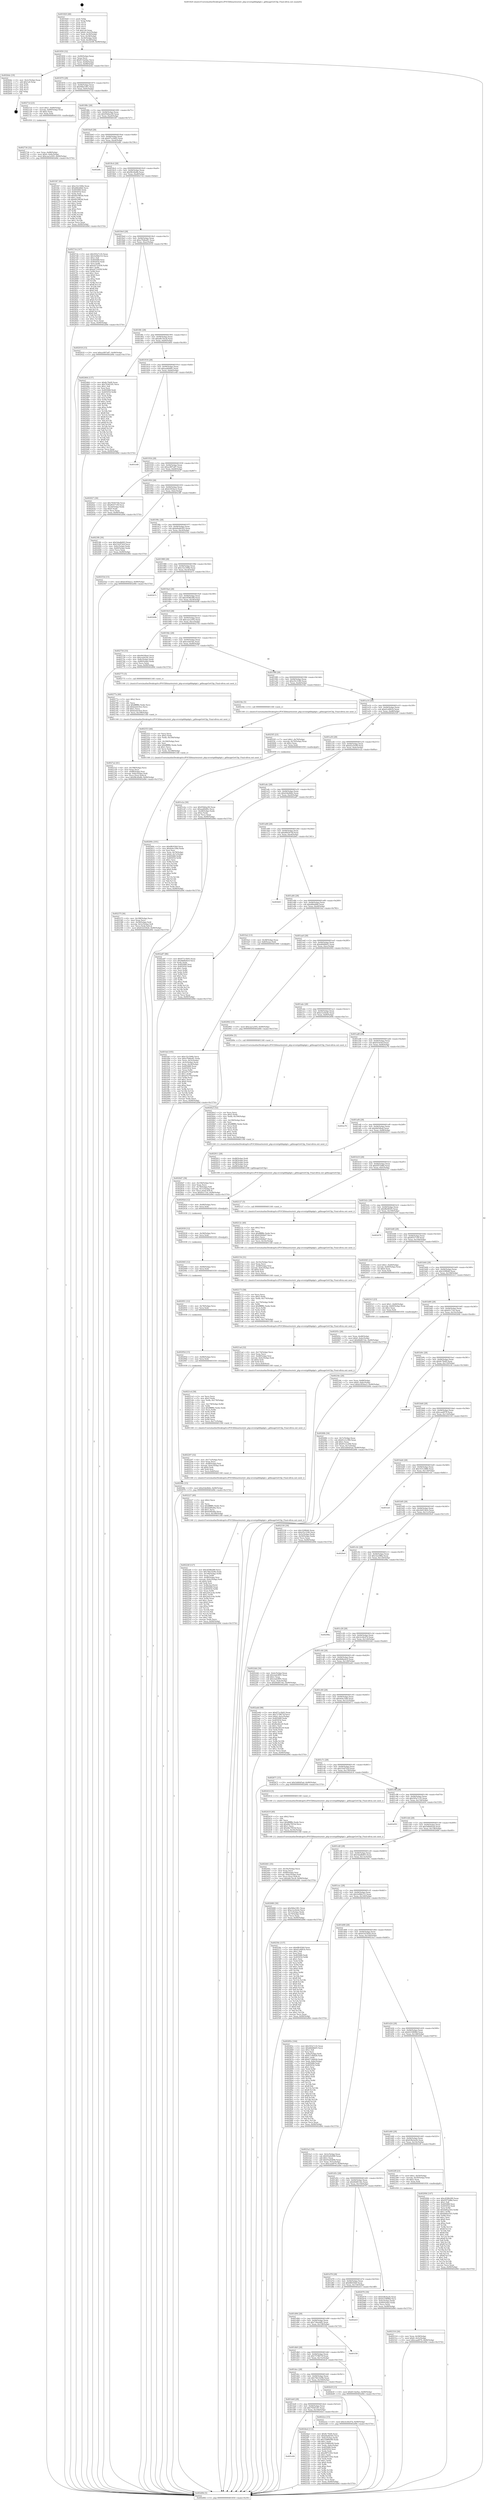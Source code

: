 digraph "0x401820" {
  label = "0x401820 (/mnt/c/Users/mathe/Desktop/tcc/POCII/binaries/extr_php-srcextgdlibgdgd.c_gdImageGetClip_Final-ollvm.out::main(0))"
  labelloc = "t"
  node[shape=record]

  Entry [label="",width=0.3,height=0.3,shape=circle,fillcolor=black,style=filled]
  "0x401850" [label="{
     0x401850 [32]\l
     | [instrs]\l
     &nbsp;&nbsp;0x401850 \<+6\>: mov -0x90(%rbp),%eax\l
     &nbsp;&nbsp;0x401856 \<+2\>: mov %eax,%ecx\l
     &nbsp;&nbsp;0x401858 \<+6\>: sub $0x811be9ac,%ecx\l
     &nbsp;&nbsp;0x40185e \<+6\>: mov %eax,-0x94(%rbp)\l
     &nbsp;&nbsp;0x401864 \<+6\>: mov %ecx,-0x98(%rbp)\l
     &nbsp;&nbsp;0x40186a \<+6\>: je 0000000000402b4e \<main+0x132e\>\l
  }"]
  "0x402b4e" [label="{
     0x402b4e [19]\l
     | [instrs]\l
     &nbsp;&nbsp;0x402b4e \<+3\>: mov -0x2c(%rbp),%eax\l
     &nbsp;&nbsp;0x402b51 \<+7\>: add $0x1a0,%rsp\l
     &nbsp;&nbsp;0x402b58 \<+1\>: pop %rbx\l
     &nbsp;&nbsp;0x402b59 \<+2\>: pop %r12\l
     &nbsp;&nbsp;0x402b5b \<+2\>: pop %r14\l
     &nbsp;&nbsp;0x402b5d \<+2\>: pop %r15\l
     &nbsp;&nbsp;0x402b5f \<+1\>: pop %rbp\l
     &nbsp;&nbsp;0x402b60 \<+1\>: ret\l
  }"]
  "0x401870" [label="{
     0x401870 [28]\l
     | [instrs]\l
     &nbsp;&nbsp;0x401870 \<+5\>: jmp 0000000000401875 \<main+0x55\>\l
     &nbsp;&nbsp;0x401875 \<+6\>: mov -0x94(%rbp),%eax\l
     &nbsp;&nbsp;0x40187b \<+5\>: sub $0x94be1f61,%eax\l
     &nbsp;&nbsp;0x401880 \<+6\>: mov %eax,-0x9c(%rbp)\l
     &nbsp;&nbsp;0x401886 \<+6\>: je 000000000040271d \<main+0xefd\>\l
  }"]
  Exit [label="",width=0.3,height=0.3,shape=circle,fillcolor=black,style=filled,peripheries=2]
  "0x40271d" [label="{
     0x40271d [23]\l
     | [instrs]\l
     &nbsp;&nbsp;0x40271d \<+7\>: movl $0x1,-0x80(%rbp)\l
     &nbsp;&nbsp;0x402724 \<+4\>: movslq -0x80(%rbp),%rax\l
     &nbsp;&nbsp;0x402728 \<+4\>: shl $0x2,%rax\l
     &nbsp;&nbsp;0x40272c \<+3\>: mov %rax,%rdi\l
     &nbsp;&nbsp;0x40272f \<+5\>: call 0000000000401050 \<malloc@plt\>\l
     | [calls]\l
     &nbsp;&nbsp;0x401050 \{1\} (unknown)\l
  }"]
  "0x40188c" [label="{
     0x40188c [28]\l
     | [instrs]\l
     &nbsp;&nbsp;0x40188c \<+5\>: jmp 0000000000401891 \<main+0x71\>\l
     &nbsp;&nbsp;0x401891 \<+6\>: mov -0x94(%rbp),%eax\l
     &nbsp;&nbsp;0x401897 \<+5\>: sub $0x95b6ac00,%eax\l
     &nbsp;&nbsp;0x40189c \<+6\>: mov %eax,-0xa0(%rbp)\l
     &nbsp;&nbsp;0x4018a2 \<+6\>: je 0000000000401f47 \<main+0x727\>\l
  }"]
  "0x40296c" [label="{
     0x40296c [15]\l
     | [instrs]\l
     &nbsp;&nbsp;0x40296c \<+10\>: movl $0xd3de8bfe,-0x90(%rbp)\l
     &nbsp;&nbsp;0x402976 \<+5\>: jmp 0000000000402d9d \<main+0x157d\>\l
  }"]
  "0x401f47" [label="{
     0x401f47 [91]\l
     | [instrs]\l
     &nbsp;&nbsp;0x401f47 \<+5\>: mov $0xc52c506b,%eax\l
     &nbsp;&nbsp;0x401f4c \<+5\>: mov $0xdf4ebfb6,%ecx\l
     &nbsp;&nbsp;0x401f51 \<+7\>: mov 0x405068,%edx\l
     &nbsp;&nbsp;0x401f58 \<+7\>: mov 0x405054,%esi\l
     &nbsp;&nbsp;0x401f5f \<+2\>: mov %edx,%edi\l
     &nbsp;&nbsp;0x401f61 \<+6\>: add $0x601985fd,%edi\l
     &nbsp;&nbsp;0x401f67 \<+3\>: sub $0x1,%edi\l
     &nbsp;&nbsp;0x401f6a \<+6\>: sub $0x601985fd,%edi\l
     &nbsp;&nbsp;0x401f70 \<+3\>: imul %edi,%edx\l
     &nbsp;&nbsp;0x401f73 \<+3\>: and $0x1,%edx\l
     &nbsp;&nbsp;0x401f76 \<+3\>: cmp $0x0,%edx\l
     &nbsp;&nbsp;0x401f79 \<+4\>: sete %r8b\l
     &nbsp;&nbsp;0x401f7d \<+3\>: cmp $0xa,%esi\l
     &nbsp;&nbsp;0x401f80 \<+4\>: setl %r9b\l
     &nbsp;&nbsp;0x401f84 \<+3\>: mov %r8b,%r10b\l
     &nbsp;&nbsp;0x401f87 \<+3\>: and %r9b,%r10b\l
     &nbsp;&nbsp;0x401f8a \<+3\>: xor %r9b,%r8b\l
     &nbsp;&nbsp;0x401f8d \<+3\>: or %r8b,%r10b\l
     &nbsp;&nbsp;0x401f90 \<+4\>: test $0x1,%r10b\l
     &nbsp;&nbsp;0x401f94 \<+3\>: cmovne %ecx,%eax\l
     &nbsp;&nbsp;0x401f97 \<+6\>: mov %eax,-0x90(%rbp)\l
     &nbsp;&nbsp;0x401f9d \<+5\>: jmp 0000000000402d9d \<main+0x157d\>\l
  }"]
  "0x4018a8" [label="{
     0x4018a8 [28]\l
     | [instrs]\l
     &nbsp;&nbsp;0x4018a8 \<+5\>: jmp 00000000004018ad \<main+0x8d\>\l
     &nbsp;&nbsp;0x4018ad \<+6\>: mov -0x94(%rbp),%eax\l
     &nbsp;&nbsp;0x4018b3 \<+5\>: sub $0x971e3b93,%eax\l
     &nbsp;&nbsp;0x4018b8 \<+6\>: mov %eax,-0xa4(%rbp)\l
     &nbsp;&nbsp;0x4018be \<+6\>: je 0000000000402d8c \<main+0x156c\>\l
  }"]
  "0x40295d" [label="{
     0x40295d [15]\l
     | [instrs]\l
     &nbsp;&nbsp;0x40295d \<+7\>: mov -0x88(%rbp),%rcx\l
     &nbsp;&nbsp;0x402964 \<+3\>: mov %rcx,%rdi\l
     &nbsp;&nbsp;0x402967 \<+5\>: call 0000000000401030 \<free@plt\>\l
     | [calls]\l
     &nbsp;&nbsp;0x401030 \{1\} (unknown)\l
  }"]
  "0x402d8c" [label="{
     0x402d8c\l
  }", style=dashed]
  "0x4018c4" [label="{
     0x4018c4 [28]\l
     | [instrs]\l
     &nbsp;&nbsp;0x4018c4 \<+5\>: jmp 00000000004018c9 \<main+0xa9\>\l
     &nbsp;&nbsp;0x4018c9 \<+6\>: mov -0x94(%rbp),%eax\l
     &nbsp;&nbsp;0x4018cf \<+5\>: sub $0x98c4fa8b,%eax\l
     &nbsp;&nbsp;0x4018d4 \<+6\>: mov %eax,-0xa8(%rbp)\l
     &nbsp;&nbsp;0x4018da \<+6\>: je 00000000004027cb \<main+0xfab\>\l
  }"]
  "0x402951" [label="{
     0x402951 [12]\l
     | [instrs]\l
     &nbsp;&nbsp;0x402951 \<+4\>: mov -0x78(%rbp),%rcx\l
     &nbsp;&nbsp;0x402955 \<+3\>: mov %rcx,%rdi\l
     &nbsp;&nbsp;0x402958 \<+5\>: call 0000000000401030 \<free@plt\>\l
     | [calls]\l
     &nbsp;&nbsp;0x401030 \{1\} (unknown)\l
  }"]
  "0x4027cb" [label="{
     0x4027cb [147]\l
     | [instrs]\l
     &nbsp;&nbsp;0x4027cb \<+5\>: mov $0x593e7c35,%eax\l
     &nbsp;&nbsp;0x4027d0 \<+5\>: mov $0x5e06b153,%ecx\l
     &nbsp;&nbsp;0x4027d5 \<+2\>: mov $0x1,%dl\l
     &nbsp;&nbsp;0x4027d7 \<+7\>: mov 0x405068,%esi\l
     &nbsp;&nbsp;0x4027de \<+7\>: mov 0x405054,%edi\l
     &nbsp;&nbsp;0x4027e5 \<+3\>: mov %esi,%r8d\l
     &nbsp;&nbsp;0x4027e8 \<+7\>: add $0xed731658,%r8d\l
     &nbsp;&nbsp;0x4027ef \<+4\>: sub $0x1,%r8d\l
     &nbsp;&nbsp;0x4027f3 \<+7\>: sub $0xed731658,%r8d\l
     &nbsp;&nbsp;0x4027fa \<+4\>: imul %r8d,%esi\l
     &nbsp;&nbsp;0x4027fe \<+3\>: and $0x1,%esi\l
     &nbsp;&nbsp;0x402801 \<+3\>: cmp $0x0,%esi\l
     &nbsp;&nbsp;0x402804 \<+4\>: sete %r9b\l
     &nbsp;&nbsp;0x402808 \<+3\>: cmp $0xa,%edi\l
     &nbsp;&nbsp;0x40280b \<+4\>: setl %r10b\l
     &nbsp;&nbsp;0x40280f \<+3\>: mov %r9b,%r11b\l
     &nbsp;&nbsp;0x402812 \<+4\>: xor $0xff,%r11b\l
     &nbsp;&nbsp;0x402816 \<+3\>: mov %r10b,%bl\l
     &nbsp;&nbsp;0x402819 \<+3\>: xor $0xff,%bl\l
     &nbsp;&nbsp;0x40281c \<+3\>: xor $0x0,%dl\l
     &nbsp;&nbsp;0x40281f \<+3\>: mov %r11b,%r14b\l
     &nbsp;&nbsp;0x402822 \<+4\>: and $0x0,%r14b\l
     &nbsp;&nbsp;0x402826 \<+3\>: and %dl,%r9b\l
     &nbsp;&nbsp;0x402829 \<+3\>: mov %bl,%r15b\l
     &nbsp;&nbsp;0x40282c \<+4\>: and $0x0,%r15b\l
     &nbsp;&nbsp;0x402830 \<+3\>: and %dl,%r10b\l
     &nbsp;&nbsp;0x402833 \<+3\>: or %r9b,%r14b\l
     &nbsp;&nbsp;0x402836 \<+3\>: or %r10b,%r15b\l
     &nbsp;&nbsp;0x402839 \<+3\>: xor %r15b,%r14b\l
     &nbsp;&nbsp;0x40283c \<+3\>: or %bl,%r11b\l
     &nbsp;&nbsp;0x40283f \<+4\>: xor $0xff,%r11b\l
     &nbsp;&nbsp;0x402843 \<+3\>: or $0x0,%dl\l
     &nbsp;&nbsp;0x402846 \<+3\>: and %dl,%r11b\l
     &nbsp;&nbsp;0x402849 \<+3\>: or %r11b,%r14b\l
     &nbsp;&nbsp;0x40284c \<+4\>: test $0x1,%r14b\l
     &nbsp;&nbsp;0x402850 \<+3\>: cmovne %ecx,%eax\l
     &nbsp;&nbsp;0x402853 \<+6\>: mov %eax,-0x90(%rbp)\l
     &nbsp;&nbsp;0x402859 \<+5\>: jmp 0000000000402d9d \<main+0x157d\>\l
  }"]
  "0x4018e0" [label="{
     0x4018e0 [28]\l
     | [instrs]\l
     &nbsp;&nbsp;0x4018e0 \<+5\>: jmp 00000000004018e5 \<main+0xc5\>\l
     &nbsp;&nbsp;0x4018e5 \<+6\>: mov -0x94(%rbp),%eax\l
     &nbsp;&nbsp;0x4018eb \<+5\>: sub $0xa70dba81,%eax\l
     &nbsp;&nbsp;0x4018f0 \<+6\>: mov %eax,-0xac(%rbp)\l
     &nbsp;&nbsp;0x4018f6 \<+6\>: je 0000000000402018 \<main+0x7f8\>\l
  }"]
  "0x402945" [label="{
     0x402945 [12]\l
     | [instrs]\l
     &nbsp;&nbsp;0x402945 \<+4\>: mov -0x68(%rbp),%rcx\l
     &nbsp;&nbsp;0x402949 \<+3\>: mov %rcx,%rdi\l
     &nbsp;&nbsp;0x40294c \<+5\>: call 0000000000401030 \<free@plt\>\l
     | [calls]\l
     &nbsp;&nbsp;0x401030 \{1\} (unknown)\l
  }"]
  "0x402018" [label="{
     0x402018 [15]\l
     | [instrs]\l
     &nbsp;&nbsp;0x402018 \<+10\>: movl $0xac897a87,-0x90(%rbp)\l
     &nbsp;&nbsp;0x402022 \<+5\>: jmp 0000000000402d9d \<main+0x157d\>\l
  }"]
  "0x4018fc" [label="{
     0x4018fc [28]\l
     | [instrs]\l
     &nbsp;&nbsp;0x4018fc \<+5\>: jmp 0000000000401901 \<main+0xe1\>\l
     &nbsp;&nbsp;0x401901 \<+6\>: mov -0x94(%rbp),%eax\l
     &nbsp;&nbsp;0x401907 \<+5\>: sub $0xa8e7dcc8,%eax\l
     &nbsp;&nbsp;0x40190c \<+6\>: mov %eax,-0xb0(%rbp)\l
     &nbsp;&nbsp;0x401912 \<+6\>: je 0000000000402464 \<main+0xc44\>\l
  }"]
  "0x402939" [label="{
     0x402939 [12]\l
     | [instrs]\l
     &nbsp;&nbsp;0x402939 \<+4\>: mov -0x58(%rbp),%rcx\l
     &nbsp;&nbsp;0x40293d \<+3\>: mov %rcx,%rdi\l
     &nbsp;&nbsp;0x402940 \<+5\>: call 0000000000401030 \<free@plt\>\l
     | [calls]\l
     &nbsp;&nbsp;0x401030 \{1\} (unknown)\l
  }"]
  "0x402464" [label="{
     0x402464 [137]\l
     | [instrs]\l
     &nbsp;&nbsp;0x402464 \<+5\>: mov $0x8c79ef0,%eax\l
     &nbsp;&nbsp;0x402469 \<+5\>: mov $0x793653f1,%ecx\l
     &nbsp;&nbsp;0x40246e \<+2\>: mov $0x1,%dl\l
     &nbsp;&nbsp;0x402470 \<+2\>: xor %esi,%esi\l
     &nbsp;&nbsp;0x402472 \<+7\>: mov 0x405068,%edi\l
     &nbsp;&nbsp;0x402479 \<+8\>: mov 0x405054,%r8d\l
     &nbsp;&nbsp;0x402481 \<+3\>: sub $0x1,%esi\l
     &nbsp;&nbsp;0x402484 \<+3\>: mov %edi,%r9d\l
     &nbsp;&nbsp;0x402487 \<+3\>: add %esi,%r9d\l
     &nbsp;&nbsp;0x40248a \<+4\>: imul %r9d,%edi\l
     &nbsp;&nbsp;0x40248e \<+3\>: and $0x1,%edi\l
     &nbsp;&nbsp;0x402491 \<+3\>: cmp $0x0,%edi\l
     &nbsp;&nbsp;0x402494 \<+4\>: sete %r10b\l
     &nbsp;&nbsp;0x402498 \<+4\>: cmp $0xa,%r8d\l
     &nbsp;&nbsp;0x40249c \<+4\>: setl %r11b\l
     &nbsp;&nbsp;0x4024a0 \<+3\>: mov %r10b,%bl\l
     &nbsp;&nbsp;0x4024a3 \<+3\>: xor $0xff,%bl\l
     &nbsp;&nbsp;0x4024a6 \<+3\>: mov %r11b,%r14b\l
     &nbsp;&nbsp;0x4024a9 \<+4\>: xor $0xff,%r14b\l
     &nbsp;&nbsp;0x4024ad \<+3\>: xor $0x1,%dl\l
     &nbsp;&nbsp;0x4024b0 \<+3\>: mov %bl,%r15b\l
     &nbsp;&nbsp;0x4024b3 \<+4\>: and $0xff,%r15b\l
     &nbsp;&nbsp;0x4024b7 \<+3\>: and %dl,%r10b\l
     &nbsp;&nbsp;0x4024ba \<+3\>: mov %r14b,%r12b\l
     &nbsp;&nbsp;0x4024bd \<+4\>: and $0xff,%r12b\l
     &nbsp;&nbsp;0x4024c1 \<+3\>: and %dl,%r11b\l
     &nbsp;&nbsp;0x4024c4 \<+3\>: or %r10b,%r15b\l
     &nbsp;&nbsp;0x4024c7 \<+3\>: or %r11b,%r12b\l
     &nbsp;&nbsp;0x4024ca \<+3\>: xor %r12b,%r15b\l
     &nbsp;&nbsp;0x4024cd \<+3\>: or %r14b,%bl\l
     &nbsp;&nbsp;0x4024d0 \<+3\>: xor $0xff,%bl\l
     &nbsp;&nbsp;0x4024d3 \<+3\>: or $0x1,%dl\l
     &nbsp;&nbsp;0x4024d6 \<+2\>: and %dl,%bl\l
     &nbsp;&nbsp;0x4024d8 \<+3\>: or %bl,%r15b\l
     &nbsp;&nbsp;0x4024db \<+4\>: test $0x1,%r15b\l
     &nbsp;&nbsp;0x4024df \<+3\>: cmovne %ecx,%eax\l
     &nbsp;&nbsp;0x4024e2 \<+6\>: mov %eax,-0x90(%rbp)\l
     &nbsp;&nbsp;0x4024e8 \<+5\>: jmp 0000000000402d9d \<main+0x157d\>\l
  }"]
  "0x401918" [label="{
     0x401918 [28]\l
     | [instrs]\l
     &nbsp;&nbsp;0x401918 \<+5\>: jmp 000000000040191d \<main+0xfd\>\l
     &nbsp;&nbsp;0x40191d \<+6\>: mov -0x94(%rbp),%eax\l
     &nbsp;&nbsp;0x401923 \<+5\>: sub $0xaad0df0c,%eax\l
     &nbsp;&nbsp;0x401928 \<+6\>: mov %eax,-0xb4(%rbp)\l
     &nbsp;&nbsp;0x40192e \<+6\>: je 0000000000401e48 \<main+0x628\>\l
  }"]
  "0x40292d" [label="{
     0x40292d [12]\l
     | [instrs]\l
     &nbsp;&nbsp;0x40292d \<+4\>: mov -0x48(%rbp),%rcx\l
     &nbsp;&nbsp;0x402931 \<+3\>: mov %rcx,%rdi\l
     &nbsp;&nbsp;0x402934 \<+5\>: call 0000000000401030 \<free@plt\>\l
     | [calls]\l
     &nbsp;&nbsp;0x401030 \{1\} (unknown)\l
  }"]
  "0x401e48" [label="{
     0x401e48\l
  }", style=dashed]
  "0x401934" [label="{
     0x401934 [28]\l
     | [instrs]\l
     &nbsp;&nbsp;0x401934 \<+5\>: jmp 0000000000401939 \<main+0x119\>\l
     &nbsp;&nbsp;0x401939 \<+6\>: mov -0x94(%rbp),%eax\l
     &nbsp;&nbsp;0x40193f \<+5\>: sub $0xac897a87,%eax\l
     &nbsp;&nbsp;0x401944 \<+6\>: mov %eax,-0xb8(%rbp)\l
     &nbsp;&nbsp;0x40194a \<+6\>: je 0000000000402027 \<main+0x807\>\l
  }"]
  "0x4027a2" [label="{
     0x4027a2 [41]\l
     | [instrs]\l
     &nbsp;&nbsp;0x4027a2 \<+6\>: mov -0x198(%rbp),%ecx\l
     &nbsp;&nbsp;0x4027a8 \<+3\>: imul %eax,%ecx\l
     &nbsp;&nbsp;0x4027ab \<+7\>: mov -0x88(%rbp),%rsi\l
     &nbsp;&nbsp;0x4027b2 \<+7\>: movslq -0x8c(%rbp),%rdi\l
     &nbsp;&nbsp;0x4027b9 \<+3\>: mov %ecx,(%rsi,%rdi,4)\l
     &nbsp;&nbsp;0x4027bc \<+10\>: movl $0x98c4fa8b,-0x90(%rbp)\l
     &nbsp;&nbsp;0x4027c6 \<+5\>: jmp 0000000000402d9d \<main+0x157d\>\l
  }"]
  "0x402027" [label="{
     0x402027 [30]\l
     | [instrs]\l
     &nbsp;&nbsp;0x402027 \<+5\>: mov $0x793f3744,%eax\l
     &nbsp;&nbsp;0x40202c \<+5\>: mov $0xf93571f9,%ecx\l
     &nbsp;&nbsp;0x402031 \<+3\>: mov -0x24(%rbp),%edx\l
     &nbsp;&nbsp;0x402034 \<+3\>: cmp $0x0,%edx\l
     &nbsp;&nbsp;0x402037 \<+3\>: cmove %ecx,%eax\l
     &nbsp;&nbsp;0x40203a \<+6\>: mov %eax,-0x90(%rbp)\l
     &nbsp;&nbsp;0x402040 \<+5\>: jmp 0000000000402d9d \<main+0x157d\>\l
  }"]
  "0x401950" [label="{
     0x401950 [28]\l
     | [instrs]\l
     &nbsp;&nbsp;0x401950 \<+5\>: jmp 0000000000401955 \<main+0x135\>\l
     &nbsp;&nbsp;0x401955 \<+6\>: mov -0x94(%rbp),%eax\l
     &nbsp;&nbsp;0x40195b \<+5\>: sub $0xb1854ac2,%eax\l
     &nbsp;&nbsp;0x401960 \<+6\>: mov %eax,-0xbc(%rbp)\l
     &nbsp;&nbsp;0x401966 \<+6\>: je 00000000004023f6 \<main+0xbd6\>\l
  }"]
  "0x40277a" [label="{
     0x40277a [40]\l
     | [instrs]\l
     &nbsp;&nbsp;0x40277a \<+5\>: mov $0x2,%ecx\l
     &nbsp;&nbsp;0x40277f \<+1\>: cltd\l
     &nbsp;&nbsp;0x402780 \<+2\>: idiv %ecx\l
     &nbsp;&nbsp;0x402782 \<+6\>: imul $0xfffffffe,%edx,%ecx\l
     &nbsp;&nbsp;0x402788 \<+6\>: add $0xb2eb16ce,%ecx\l
     &nbsp;&nbsp;0x40278e \<+3\>: add $0x1,%ecx\l
     &nbsp;&nbsp;0x402791 \<+6\>: sub $0xb2eb16ce,%ecx\l
     &nbsp;&nbsp;0x402797 \<+6\>: mov %ecx,-0x198(%rbp)\l
     &nbsp;&nbsp;0x40279d \<+5\>: call 0000000000401160 \<next_i\>\l
     | [calls]\l
     &nbsp;&nbsp;0x401160 \{1\} (/mnt/c/Users/mathe/Desktop/tcc/POCII/binaries/extr_php-srcextgdlibgdgd.c_gdImageGetClip_Final-ollvm.out::next_i)\l
  }"]
  "0x4023f6" [label="{
     0x4023f6 [30]\l
     | [instrs]\l
     &nbsp;&nbsp;0x4023f6 \<+5\>: mov $0x5dadb003,%eax\l
     &nbsp;&nbsp;0x4023fb \<+5\>: mov $0x53e9742f,%ecx\l
     &nbsp;&nbsp;0x402400 \<+3\>: mov -0x6c(%rbp),%edx\l
     &nbsp;&nbsp;0x402403 \<+3\>: cmp -0x60(%rbp),%edx\l
     &nbsp;&nbsp;0x402406 \<+3\>: cmovl %ecx,%eax\l
     &nbsp;&nbsp;0x402409 \<+6\>: mov %eax,-0x90(%rbp)\l
     &nbsp;&nbsp;0x40240f \<+5\>: jmp 0000000000402d9d \<main+0x157d\>\l
  }"]
  "0x40196c" [label="{
     0x40196c [28]\l
     | [instrs]\l
     &nbsp;&nbsp;0x40196c \<+5\>: jmp 0000000000401971 \<main+0x151\>\l
     &nbsp;&nbsp;0x401971 \<+6\>: mov -0x94(%rbp),%eax\l
     &nbsp;&nbsp;0x401977 \<+5\>: sub $0xb9a4b505,%eax\l
     &nbsp;&nbsp;0x40197c \<+6\>: mov %eax,-0xc0(%rbp)\l
     &nbsp;&nbsp;0x401982 \<+6\>: je 000000000040255d \<main+0xd3d\>\l
  }"]
  "0x402734" [label="{
     0x402734 [32]\l
     | [instrs]\l
     &nbsp;&nbsp;0x402734 \<+7\>: mov %rax,-0x88(%rbp)\l
     &nbsp;&nbsp;0x40273b \<+10\>: movl $0x0,-0x8c(%rbp)\l
     &nbsp;&nbsp;0x402745 \<+10\>: movl $0xcaa1a505,-0x90(%rbp)\l
     &nbsp;&nbsp;0x40274f \<+5\>: jmp 0000000000402d9d \<main+0x157d\>\l
  }"]
  "0x40255d" [label="{
     0x40255d [15]\l
     | [instrs]\l
     &nbsp;&nbsp;0x40255d \<+10\>: movl $0xb1854ac2,-0x90(%rbp)\l
     &nbsp;&nbsp;0x402567 \<+5\>: jmp 0000000000402d9d \<main+0x157d\>\l
  }"]
  "0x401988" [label="{
     0x401988 [28]\l
     | [instrs]\l
     &nbsp;&nbsp;0x401988 \<+5\>: jmp 000000000040198d \<main+0x16d\>\l
     &nbsp;&nbsp;0x40198d \<+6\>: mov -0x94(%rbp),%eax\l
     &nbsp;&nbsp;0x401993 \<+5\>: sub $0xc52c506b,%eax\l
     &nbsp;&nbsp;0x401998 \<+6\>: mov %eax,-0xc4(%rbp)\l
     &nbsp;&nbsp;0x40199e \<+6\>: je 0000000000402b7c \<main+0x135c\>\l
  }"]
  "0x4026d7" [label="{
     0x4026d7 [36]\l
     | [instrs]\l
     &nbsp;&nbsp;0x4026d7 \<+6\>: mov -0x194(%rbp),%ecx\l
     &nbsp;&nbsp;0x4026dd \<+3\>: imul %eax,%ecx\l
     &nbsp;&nbsp;0x4026e0 \<+4\>: mov -0x78(%rbp),%r8\l
     &nbsp;&nbsp;0x4026e4 \<+4\>: movslq -0x7c(%rbp),%r9\l
     &nbsp;&nbsp;0x4026e8 \<+4\>: mov %ecx,(%r8,%r9,4)\l
     &nbsp;&nbsp;0x4026ec \<+10\>: movl $0x65c71fe,-0x90(%rbp)\l
     &nbsp;&nbsp;0x4026f6 \<+5\>: jmp 0000000000402d9d \<main+0x157d\>\l
  }"]
  "0x402b7c" [label="{
     0x402b7c\l
  }", style=dashed]
  "0x4019a4" [label="{
     0x4019a4 [28]\l
     | [instrs]\l
     &nbsp;&nbsp;0x4019a4 \<+5\>: jmp 00000000004019a9 \<main+0x189\>\l
     &nbsp;&nbsp;0x4019a9 \<+6\>: mov -0x94(%rbp),%eax\l
     &nbsp;&nbsp;0x4019af \<+5\>: sub $0xc838b289,%eax\l
     &nbsp;&nbsp;0x4019b4 \<+6\>: mov %eax,-0xc8(%rbp)\l
     &nbsp;&nbsp;0x4019ba \<+6\>: je 0000000000402b9b \<main+0x137b\>\l
  }"]
  "0x4026a3" [label="{
     0x4026a3 [52]\l
     | [instrs]\l
     &nbsp;&nbsp;0x4026a3 \<+2\>: xor %ecx,%ecx\l
     &nbsp;&nbsp;0x4026a5 \<+5\>: mov $0x2,%edx\l
     &nbsp;&nbsp;0x4026aa \<+6\>: mov %edx,-0x190(%rbp)\l
     &nbsp;&nbsp;0x4026b0 \<+1\>: cltd\l
     &nbsp;&nbsp;0x4026b1 \<+6\>: mov -0x190(%rbp),%esi\l
     &nbsp;&nbsp;0x4026b7 \<+2\>: idiv %esi\l
     &nbsp;&nbsp;0x4026b9 \<+6\>: imul $0xfffffffe,%edx,%edx\l
     &nbsp;&nbsp;0x4026bf \<+2\>: mov %ecx,%edi\l
     &nbsp;&nbsp;0x4026c1 \<+2\>: sub %edx,%edi\l
     &nbsp;&nbsp;0x4026c3 \<+2\>: mov %ecx,%edx\l
     &nbsp;&nbsp;0x4026c5 \<+3\>: sub $0x1,%edx\l
     &nbsp;&nbsp;0x4026c8 \<+2\>: add %edx,%edi\l
     &nbsp;&nbsp;0x4026ca \<+2\>: sub %edi,%ecx\l
     &nbsp;&nbsp;0x4026cc \<+6\>: mov %ecx,-0x194(%rbp)\l
     &nbsp;&nbsp;0x4026d2 \<+5\>: call 0000000000401160 \<next_i\>\l
     | [calls]\l
     &nbsp;&nbsp;0x401160 \{1\} (/mnt/c/Users/mathe/Desktop/tcc/POCII/binaries/extr_php-srcextgdlibgdgd.c_gdImageGetClip_Final-ollvm.out::next_i)\l
  }"]
  "0x402b9b" [label="{
     0x402b9b\l
  }", style=dashed]
  "0x4019c0" [label="{
     0x4019c0 [28]\l
     | [instrs]\l
     &nbsp;&nbsp;0x4019c0 \<+5\>: jmp 00000000004019c5 \<main+0x1a5\>\l
     &nbsp;&nbsp;0x4019c5 \<+6\>: mov -0x94(%rbp),%eax\l
     &nbsp;&nbsp;0x4019cb \<+5\>: sub $0xcaa1a505,%eax\l
     &nbsp;&nbsp;0x4019d0 \<+6\>: mov %eax,-0xcc(%rbp)\l
     &nbsp;&nbsp;0x4019d6 \<+6\>: je 0000000000402754 \<main+0xf34\>\l
  }"]
  "0x40260c" [label="{
     0x40260c [101]\l
     | [instrs]\l
     &nbsp;&nbsp;0x40260c \<+5\>: mov $0x6ffc93b9,%ecx\l
     &nbsp;&nbsp;0x402611 \<+5\>: mov $0x4ebc1f9d,%edx\l
     &nbsp;&nbsp;0x402616 \<+2\>: xor %esi,%esi\l
     &nbsp;&nbsp;0x402618 \<+4\>: mov %rax,-0x78(%rbp)\l
     &nbsp;&nbsp;0x40261c \<+7\>: movl $0x0,-0x7c(%rbp)\l
     &nbsp;&nbsp;0x402623 \<+8\>: mov 0x405068,%r8d\l
     &nbsp;&nbsp;0x40262b \<+8\>: mov 0x405054,%r9d\l
     &nbsp;&nbsp;0x402633 \<+3\>: sub $0x1,%esi\l
     &nbsp;&nbsp;0x402636 \<+3\>: mov %r8d,%r10d\l
     &nbsp;&nbsp;0x402639 \<+3\>: add %esi,%r10d\l
     &nbsp;&nbsp;0x40263c \<+4\>: imul %r10d,%r8d\l
     &nbsp;&nbsp;0x402640 \<+4\>: and $0x1,%r8d\l
     &nbsp;&nbsp;0x402644 \<+4\>: cmp $0x0,%r8d\l
     &nbsp;&nbsp;0x402648 \<+4\>: sete %r11b\l
     &nbsp;&nbsp;0x40264c \<+4\>: cmp $0xa,%r9d\l
     &nbsp;&nbsp;0x402650 \<+3\>: setl %bl\l
     &nbsp;&nbsp;0x402653 \<+3\>: mov %r11b,%r14b\l
     &nbsp;&nbsp;0x402656 \<+3\>: and %bl,%r14b\l
     &nbsp;&nbsp;0x402659 \<+3\>: xor %bl,%r11b\l
     &nbsp;&nbsp;0x40265c \<+3\>: or %r11b,%r14b\l
     &nbsp;&nbsp;0x40265f \<+4\>: test $0x1,%r14b\l
     &nbsp;&nbsp;0x402663 \<+3\>: cmovne %edx,%ecx\l
     &nbsp;&nbsp;0x402666 \<+6\>: mov %ecx,-0x90(%rbp)\l
     &nbsp;&nbsp;0x40266c \<+5\>: jmp 0000000000402d9d \<main+0x157d\>\l
  }"]
  "0x402754" [label="{
     0x402754 [33]\l
     | [instrs]\l
     &nbsp;&nbsp;0x402754 \<+5\>: mov $0xf443f4a4,%eax\l
     &nbsp;&nbsp;0x402759 \<+5\>: mov $0xceefe5dc,%ecx\l
     &nbsp;&nbsp;0x40275e \<+6\>: mov -0x8c(%rbp),%edx\l
     &nbsp;&nbsp;0x402764 \<+3\>: cmp -0x80(%rbp),%edx\l
     &nbsp;&nbsp;0x402767 \<+3\>: cmovl %ecx,%eax\l
     &nbsp;&nbsp;0x40276a \<+6\>: mov %eax,-0x90(%rbp)\l
     &nbsp;&nbsp;0x402770 \<+5\>: jmp 0000000000402d9d \<main+0x157d\>\l
  }"]
  "0x4019dc" [label="{
     0x4019dc [28]\l
     | [instrs]\l
     &nbsp;&nbsp;0x4019dc \<+5\>: jmp 00000000004019e1 \<main+0x1c1\>\l
     &nbsp;&nbsp;0x4019e1 \<+6\>: mov -0x94(%rbp),%eax\l
     &nbsp;&nbsp;0x4019e7 \<+5\>: sub $0xceefe5dc,%eax\l
     &nbsp;&nbsp;0x4019ec \<+6\>: mov %eax,-0xd0(%rbp)\l
     &nbsp;&nbsp;0x4019f2 \<+6\>: je 0000000000402775 \<main+0xf55\>\l
  }"]
  "0x401e04" [label="{
     0x401e04\l
  }", style=dashed]
  "0x402775" [label="{
     0x402775 [5]\l
     | [instrs]\l
     &nbsp;&nbsp;0x402775 \<+5\>: call 0000000000401160 \<next_i\>\l
     | [calls]\l
     &nbsp;&nbsp;0x401160 \{1\} (/mnt/c/Users/mathe/Desktop/tcc/POCII/binaries/extr_php-srcextgdlibgdgd.c_gdImageGetClip_Final-ollvm.out::next_i)\l
  }"]
  "0x4019f8" [label="{
     0x4019f8 [28]\l
     | [instrs]\l
     &nbsp;&nbsp;0x4019f8 \<+5\>: jmp 00000000004019fd \<main+0x1dd\>\l
     &nbsp;&nbsp;0x4019fd \<+6\>: mov -0x94(%rbp),%eax\l
     &nbsp;&nbsp;0x401a03 \<+5\>: sub $0xcf3c3180,%eax\l
     &nbsp;&nbsp;0x401a08 \<+6\>: mov %eax,-0xd4(%rbp)\l
     &nbsp;&nbsp;0x401a0e \<+6\>: je 000000000040234e \<main+0xb2e\>\l
  }"]
  "0x4024ed" [label="{
     0x4024ed [112]\l
     | [instrs]\l
     &nbsp;&nbsp;0x4024ed \<+5\>: mov $0x8c79ef0,%eax\l
     &nbsp;&nbsp;0x4024f2 \<+5\>: mov $0xb9a4b505,%ecx\l
     &nbsp;&nbsp;0x4024f7 \<+3\>: mov -0x6c(%rbp),%edx\l
     &nbsp;&nbsp;0x4024fa \<+6\>: sub $0x35980e99,%edx\l
     &nbsp;&nbsp;0x402500 \<+3\>: add $0x1,%edx\l
     &nbsp;&nbsp;0x402503 \<+6\>: add $0x35980e99,%edx\l
     &nbsp;&nbsp;0x402509 \<+3\>: mov %edx,-0x6c(%rbp)\l
     &nbsp;&nbsp;0x40250c \<+7\>: mov 0x405068,%edx\l
     &nbsp;&nbsp;0x402513 \<+7\>: mov 0x405054,%esi\l
     &nbsp;&nbsp;0x40251a \<+2\>: mov %edx,%edi\l
     &nbsp;&nbsp;0x40251c \<+6\>: sub $0xd9f7e502,%edi\l
     &nbsp;&nbsp;0x402522 \<+3\>: sub $0x1,%edi\l
     &nbsp;&nbsp;0x402525 \<+6\>: add $0xd9f7e502,%edi\l
     &nbsp;&nbsp;0x40252b \<+3\>: imul %edi,%edx\l
     &nbsp;&nbsp;0x40252e \<+3\>: and $0x1,%edx\l
     &nbsp;&nbsp;0x402531 \<+3\>: cmp $0x0,%edx\l
     &nbsp;&nbsp;0x402534 \<+4\>: sete %r8b\l
     &nbsp;&nbsp;0x402538 \<+3\>: cmp $0xa,%esi\l
     &nbsp;&nbsp;0x40253b \<+4\>: setl %r9b\l
     &nbsp;&nbsp;0x40253f \<+3\>: mov %r8b,%r10b\l
     &nbsp;&nbsp;0x402542 \<+3\>: and %r9b,%r10b\l
     &nbsp;&nbsp;0x402545 \<+3\>: xor %r9b,%r8b\l
     &nbsp;&nbsp;0x402548 \<+3\>: or %r8b,%r10b\l
     &nbsp;&nbsp;0x40254b \<+4\>: test $0x1,%r10b\l
     &nbsp;&nbsp;0x40254f \<+3\>: cmovne %ecx,%eax\l
     &nbsp;&nbsp;0x402552 \<+6\>: mov %eax,-0x90(%rbp)\l
     &nbsp;&nbsp;0x402558 \<+5\>: jmp 0000000000402d9d \<main+0x157d\>\l
  }"]
  "0x40234e" [label="{
     0x40234e [5]\l
     | [instrs]\l
     &nbsp;&nbsp;0x40234e \<+5\>: call 0000000000401160 \<next_i\>\l
     | [calls]\l
     &nbsp;&nbsp;0x401160 \{1\} (/mnt/c/Users/mathe/Desktop/tcc/POCII/binaries/extr_php-srcextgdlibgdgd.c_gdImageGetClip_Final-ollvm.out::next_i)\l
  }"]
  "0x401a14" [label="{
     0x401a14 [28]\l
     | [instrs]\l
     &nbsp;&nbsp;0x401a14 \<+5\>: jmp 0000000000401a19 \<main+0x1f9\>\l
     &nbsp;&nbsp;0x401a19 \<+6\>: mov -0x94(%rbp),%eax\l
     &nbsp;&nbsp;0x401a1f \<+5\>: sub $0xd1a9f41b,%eax\l
     &nbsp;&nbsp;0x401a24 \<+6\>: mov %eax,-0xd8(%rbp)\l
     &nbsp;&nbsp;0x401a2a \<+6\>: je 00000000004025f5 \<main+0xdd5\>\l
  }"]
  "0x402441" [label="{
     0x402441 [35]\l
     | [instrs]\l
     &nbsp;&nbsp;0x402441 \<+6\>: mov -0x18c(%rbp),%ecx\l
     &nbsp;&nbsp;0x402447 \<+3\>: imul %eax,%ecx\l
     &nbsp;&nbsp;0x40244a \<+4\>: mov -0x68(%rbp),%rsi\l
     &nbsp;&nbsp;0x40244e \<+4\>: movslq -0x6c(%rbp),%rdi\l
     &nbsp;&nbsp;0x402452 \<+3\>: mov %ecx,(%rsi,%rdi,4)\l
     &nbsp;&nbsp;0x402455 \<+10\>: movl $0xa8e7dcc8,-0x90(%rbp)\l
     &nbsp;&nbsp;0x40245f \<+5\>: jmp 0000000000402d9d \<main+0x157d\>\l
  }"]
  "0x4025f5" [label="{
     0x4025f5 [23]\l
     | [instrs]\l
     &nbsp;&nbsp;0x4025f5 \<+7\>: movl $0x1,-0x70(%rbp)\l
     &nbsp;&nbsp;0x4025fc \<+4\>: movslq -0x70(%rbp),%rax\l
     &nbsp;&nbsp;0x402600 \<+4\>: shl $0x2,%rax\l
     &nbsp;&nbsp;0x402604 \<+3\>: mov %rax,%rdi\l
     &nbsp;&nbsp;0x402607 \<+5\>: call 0000000000401050 \<malloc@plt\>\l
     | [calls]\l
     &nbsp;&nbsp;0x401050 \{1\} (unknown)\l
  }"]
  "0x401a30" [label="{
     0x401a30 [28]\l
     | [instrs]\l
     &nbsp;&nbsp;0x401a30 \<+5\>: jmp 0000000000401a35 \<main+0x215\>\l
     &nbsp;&nbsp;0x401a35 \<+6\>: mov -0x94(%rbp),%eax\l
     &nbsp;&nbsp;0x401a3b \<+5\>: sub $0xd2a1b5f9,%eax\l
     &nbsp;&nbsp;0x401a40 \<+6\>: mov %eax,-0xdc(%rbp)\l
     &nbsp;&nbsp;0x401a46 \<+6\>: je 0000000000401e2a \<main+0x60a\>\l
  }"]
  "0x402419" [label="{
     0x402419 [40]\l
     | [instrs]\l
     &nbsp;&nbsp;0x402419 \<+5\>: mov $0x2,%ecx\l
     &nbsp;&nbsp;0x40241e \<+1\>: cltd\l
     &nbsp;&nbsp;0x40241f \<+2\>: idiv %ecx\l
     &nbsp;&nbsp;0x402421 \<+6\>: imul $0xfffffffe,%edx,%ecx\l
     &nbsp;&nbsp;0x402427 \<+6\>: sub $0xdbe7855d,%ecx\l
     &nbsp;&nbsp;0x40242d \<+3\>: add $0x1,%ecx\l
     &nbsp;&nbsp;0x402430 \<+6\>: add $0xdbe7855d,%ecx\l
     &nbsp;&nbsp;0x402436 \<+6\>: mov %ecx,-0x18c(%rbp)\l
     &nbsp;&nbsp;0x40243c \<+5\>: call 0000000000401160 \<next_i\>\l
     | [calls]\l
     &nbsp;&nbsp;0x401160 \{1\} (/mnt/c/Users/mathe/Desktop/tcc/POCII/binaries/extr_php-srcextgdlibgdgd.c_gdImageGetClip_Final-ollvm.out::next_i)\l
  }"]
  "0x401e2a" [label="{
     0x401e2a [30]\l
     | [instrs]\l
     &nbsp;&nbsp;0x401e2a \<+5\>: mov $0x95b6ac00,%eax\l
     &nbsp;&nbsp;0x401e2f \<+5\>: mov $0xaad0df0c,%ecx\l
     &nbsp;&nbsp;0x401e34 \<+3\>: mov -0x28(%rbp),%edx\l
     &nbsp;&nbsp;0x401e37 \<+3\>: cmp $0x2,%edx\l
     &nbsp;&nbsp;0x401e3a \<+3\>: cmovne %ecx,%eax\l
     &nbsp;&nbsp;0x401e3d \<+6\>: mov %eax,-0x90(%rbp)\l
     &nbsp;&nbsp;0x401e43 \<+5\>: jmp 0000000000402d9d \<main+0x157d\>\l
  }"]
  "0x401a4c" [label="{
     0x401a4c [28]\l
     | [instrs]\l
     &nbsp;&nbsp;0x401a4c \<+5\>: jmp 0000000000401a51 \<main+0x231\>\l
     &nbsp;&nbsp;0x401a51 \<+6\>: mov -0x94(%rbp),%eax\l
     &nbsp;&nbsp;0x401a57 \<+5\>: sub $0xd3de8bfe,%eax\l
     &nbsp;&nbsp;0x401a5c \<+6\>: mov %eax,-0xe0(%rbp)\l
     &nbsp;&nbsp;0x401a62 \<+6\>: je 0000000000402a87 \<main+0x1267\>\l
  }"]
  "0x402d9d" [label="{
     0x402d9d [5]\l
     | [instrs]\l
     &nbsp;&nbsp;0x402d9d \<+5\>: jmp 0000000000401850 \<main+0x30\>\l
  }"]
  "0x401820" [label="{
     0x401820 [48]\l
     | [instrs]\l
     &nbsp;&nbsp;0x401820 \<+1\>: push %rbp\l
     &nbsp;&nbsp;0x401821 \<+3\>: mov %rsp,%rbp\l
     &nbsp;&nbsp;0x401824 \<+2\>: push %r15\l
     &nbsp;&nbsp;0x401826 \<+2\>: push %r14\l
     &nbsp;&nbsp;0x401828 \<+2\>: push %r12\l
     &nbsp;&nbsp;0x40182a \<+1\>: push %rbx\l
     &nbsp;&nbsp;0x40182b \<+7\>: sub $0x1a0,%rsp\l
     &nbsp;&nbsp;0x401832 \<+7\>: movl $0x0,-0x2c(%rbp)\l
     &nbsp;&nbsp;0x401839 \<+3\>: mov %edi,-0x30(%rbp)\l
     &nbsp;&nbsp;0x40183c \<+4\>: mov %rsi,-0x38(%rbp)\l
     &nbsp;&nbsp;0x401840 \<+3\>: mov -0x30(%rbp),%edi\l
     &nbsp;&nbsp;0x401843 \<+3\>: mov %edi,-0x28(%rbp)\l
     &nbsp;&nbsp;0x401846 \<+10\>: movl $0xd2a1b5f9,-0x90(%rbp)\l
  }"]
  "0x4023dc" [label="{
     0x4023dc [26]\l
     | [instrs]\l
     &nbsp;&nbsp;0x4023dc \<+4\>: mov %rax,-0x68(%rbp)\l
     &nbsp;&nbsp;0x4023e0 \<+7\>: movl $0x0,-0x6c(%rbp)\l
     &nbsp;&nbsp;0x4023e7 \<+10\>: movl $0xb1854ac2,-0x90(%rbp)\l
     &nbsp;&nbsp;0x4023f1 \<+5\>: jmp 0000000000402d9d \<main+0x157d\>\l
  }"]
  "0x402a87" [label="{
     0x402a87 [86]\l
     | [instrs]\l
     &nbsp;&nbsp;0x402a87 \<+5\>: mov $0x971e3b93,%eax\l
     &nbsp;&nbsp;0x402a8c \<+5\>: mov $0x48dbe6c9,%ecx\l
     &nbsp;&nbsp;0x402a91 \<+2\>: xor %edx,%edx\l
     &nbsp;&nbsp;0x402a93 \<+7\>: mov 0x405068,%esi\l
     &nbsp;&nbsp;0x402a9a \<+7\>: mov 0x405054,%edi\l
     &nbsp;&nbsp;0x402aa1 \<+3\>: sub $0x1,%edx\l
     &nbsp;&nbsp;0x402aa4 \<+3\>: mov %esi,%r8d\l
     &nbsp;&nbsp;0x402aa7 \<+3\>: add %edx,%r8d\l
     &nbsp;&nbsp;0x402aaa \<+4\>: imul %r8d,%esi\l
     &nbsp;&nbsp;0x402aae \<+3\>: and $0x1,%esi\l
     &nbsp;&nbsp;0x402ab1 \<+3\>: cmp $0x0,%esi\l
     &nbsp;&nbsp;0x402ab4 \<+4\>: sete %r9b\l
     &nbsp;&nbsp;0x402ab8 \<+3\>: cmp $0xa,%edi\l
     &nbsp;&nbsp;0x402abb \<+4\>: setl %r10b\l
     &nbsp;&nbsp;0x402abf \<+3\>: mov %r9b,%r11b\l
     &nbsp;&nbsp;0x402ac2 \<+3\>: and %r10b,%r11b\l
     &nbsp;&nbsp;0x402ac5 \<+3\>: xor %r10b,%r9b\l
     &nbsp;&nbsp;0x402ac8 \<+3\>: or %r9b,%r11b\l
     &nbsp;&nbsp;0x402acb \<+4\>: test $0x1,%r11b\l
     &nbsp;&nbsp;0x402acf \<+3\>: cmovne %ecx,%eax\l
     &nbsp;&nbsp;0x402ad2 \<+6\>: mov %eax,-0x90(%rbp)\l
     &nbsp;&nbsp;0x402ad8 \<+5\>: jmp 0000000000402d9d \<main+0x157d\>\l
  }"]
  "0x401a68" [label="{
     0x401a68 [28]\l
     | [instrs]\l
     &nbsp;&nbsp;0x401a68 \<+5\>: jmp 0000000000401a6d \<main+0x24d\>\l
     &nbsp;&nbsp;0x401a6d \<+6\>: mov -0x94(%rbp),%eax\l
     &nbsp;&nbsp;0x401a73 \<+5\>: sub $0xd9d3d74f,%eax\l
     &nbsp;&nbsp;0x401a78 \<+6\>: mov %eax,-0xe4(%rbp)\l
     &nbsp;&nbsp;0x401a7e \<+6\>: je 0000000000402b61 \<main+0x1341\>\l
  }"]
  "0x40237f" [label="{
     0x40237f [36]\l
     | [instrs]\l
     &nbsp;&nbsp;0x40237f \<+6\>: mov -0x188(%rbp),%ecx\l
     &nbsp;&nbsp;0x402385 \<+3\>: imul %eax,%ecx\l
     &nbsp;&nbsp;0x402388 \<+4\>: mov -0x58(%rbp),%rdi\l
     &nbsp;&nbsp;0x40238c \<+4\>: movslq -0x5c(%rbp),%r8\l
     &nbsp;&nbsp;0x402390 \<+4\>: mov %ecx,(%rdi,%r8,4)\l
     &nbsp;&nbsp;0x402394 \<+10\>: movl $0x61b55826,-0x90(%rbp)\l
     &nbsp;&nbsp;0x40239e \<+5\>: jmp 0000000000402d9d \<main+0x157d\>\l
  }"]
  "0x402b61" [label="{
     0x402b61\l
  }", style=dashed]
  "0x401a84" [label="{
     0x401a84 [28]\l
     | [instrs]\l
     &nbsp;&nbsp;0x401a84 \<+5\>: jmp 0000000000401a89 \<main+0x269\>\l
     &nbsp;&nbsp;0x401a89 \<+6\>: mov -0x94(%rbp),%eax\l
     &nbsp;&nbsp;0x401a8f \<+5\>: sub $0xdf4ebfb6,%eax\l
     &nbsp;&nbsp;0x401a94 \<+6\>: mov %eax,-0xe8(%rbp)\l
     &nbsp;&nbsp;0x401a9a \<+6\>: je 0000000000401fa2 \<main+0x782\>\l
  }"]
  "0x402353" [label="{
     0x402353 [44]\l
     | [instrs]\l
     &nbsp;&nbsp;0x402353 \<+2\>: xor %ecx,%ecx\l
     &nbsp;&nbsp;0x402355 \<+5\>: mov $0x2,%edx\l
     &nbsp;&nbsp;0x40235a \<+6\>: mov %edx,-0x184(%rbp)\l
     &nbsp;&nbsp;0x402360 \<+1\>: cltd\l
     &nbsp;&nbsp;0x402361 \<+6\>: mov -0x184(%rbp),%esi\l
     &nbsp;&nbsp;0x402367 \<+2\>: idiv %esi\l
     &nbsp;&nbsp;0x402369 \<+6\>: imul $0xfffffffe,%edx,%edx\l
     &nbsp;&nbsp;0x40236f \<+3\>: sub $0x1,%ecx\l
     &nbsp;&nbsp;0x402372 \<+2\>: sub %ecx,%edx\l
     &nbsp;&nbsp;0x402374 \<+6\>: mov %edx,-0x188(%rbp)\l
     &nbsp;&nbsp;0x40237a \<+5\>: call 0000000000401160 \<next_i\>\l
     | [calls]\l
     &nbsp;&nbsp;0x401160 \{1\} (/mnt/c/Users/mathe/Desktop/tcc/POCII/binaries/extr_php-srcextgdlibgdgd.c_gdImageGetClip_Final-ollvm.out::next_i)\l
  }"]
  "0x401fa2" [label="{
     0x401fa2 [13]\l
     | [instrs]\l
     &nbsp;&nbsp;0x401fa2 \<+4\>: mov -0x38(%rbp),%rax\l
     &nbsp;&nbsp;0x401fa6 \<+4\>: mov 0x8(%rax),%rdi\l
     &nbsp;&nbsp;0x401faa \<+5\>: call 0000000000401060 \<atoi@plt\>\l
     | [calls]\l
     &nbsp;&nbsp;0x401060 \{1\} (unknown)\l
  }"]
  "0x401aa0" [label="{
     0x401aa0 [28]\l
     | [instrs]\l
     &nbsp;&nbsp;0x401aa0 \<+5\>: jmp 0000000000401aa5 \<main+0x285\>\l
     &nbsp;&nbsp;0x401aa5 \<+6\>: mov -0x94(%rbp),%eax\l
     &nbsp;&nbsp;0x401aab \<+5\>: sub $0xdfd48b05,%eax\l
     &nbsp;&nbsp;0x401ab0 \<+6\>: mov %eax,-0xec(%rbp)\l
     &nbsp;&nbsp;0x401ab6 \<+6\>: je 0000000000402902 \<main+0x10e2\>\l
  }"]
  "0x401faf" [label="{
     0x401faf [105]\l
     | [instrs]\l
     &nbsp;&nbsp;0x401faf \<+5\>: mov $0xc52c506b,%ecx\l
     &nbsp;&nbsp;0x401fb4 \<+5\>: mov $0xa70dba81,%edx\l
     &nbsp;&nbsp;0x401fb9 \<+3\>: mov %eax,-0x3c(%rbp)\l
     &nbsp;&nbsp;0x401fbc \<+3\>: mov -0x3c(%rbp),%eax\l
     &nbsp;&nbsp;0x401fbf \<+3\>: mov %eax,-0x24(%rbp)\l
     &nbsp;&nbsp;0x401fc2 \<+7\>: mov 0x405068,%eax\l
     &nbsp;&nbsp;0x401fc9 \<+7\>: mov 0x405054,%esi\l
     &nbsp;&nbsp;0x401fd0 \<+3\>: mov %eax,%r8d\l
     &nbsp;&nbsp;0x401fd3 \<+7\>: add $0xef7e79af,%r8d\l
     &nbsp;&nbsp;0x401fda \<+4\>: sub $0x1,%r8d\l
     &nbsp;&nbsp;0x401fde \<+7\>: sub $0xef7e79af,%r8d\l
     &nbsp;&nbsp;0x401fe5 \<+4\>: imul %r8d,%eax\l
     &nbsp;&nbsp;0x401fe9 \<+3\>: and $0x1,%eax\l
     &nbsp;&nbsp;0x401fec \<+3\>: cmp $0x0,%eax\l
     &nbsp;&nbsp;0x401fef \<+4\>: sete %r9b\l
     &nbsp;&nbsp;0x401ff3 \<+3\>: cmp $0xa,%esi\l
     &nbsp;&nbsp;0x401ff6 \<+4\>: setl %r10b\l
     &nbsp;&nbsp;0x401ffa \<+3\>: mov %r9b,%r11b\l
     &nbsp;&nbsp;0x401ffd \<+3\>: and %r10b,%r11b\l
     &nbsp;&nbsp;0x402000 \<+3\>: xor %r10b,%r9b\l
     &nbsp;&nbsp;0x402003 \<+3\>: or %r9b,%r11b\l
     &nbsp;&nbsp;0x402006 \<+4\>: test $0x1,%r11b\l
     &nbsp;&nbsp;0x40200a \<+3\>: cmovne %edx,%ecx\l
     &nbsp;&nbsp;0x40200d \<+6\>: mov %ecx,-0x90(%rbp)\l
     &nbsp;&nbsp;0x402013 \<+5\>: jmp 0000000000402d9d \<main+0x157d\>\l
  }"]
  "0x402316" [label="{
     0x402316 [26]\l
     | [instrs]\l
     &nbsp;&nbsp;0x402316 \<+4\>: mov %rax,-0x58(%rbp)\l
     &nbsp;&nbsp;0x40231a \<+7\>: movl $0x0,-0x5c(%rbp)\l
     &nbsp;&nbsp;0x402321 \<+10\>: movl $0xcaad979,-0x90(%rbp)\l
     &nbsp;&nbsp;0x40232b \<+5\>: jmp 0000000000402d9d \<main+0x157d\>\l
  }"]
  "0x402902" [label="{
     0x402902 [15]\l
     | [instrs]\l
     &nbsp;&nbsp;0x402902 \<+10\>: movl $0xcaa1a505,-0x90(%rbp)\l
     &nbsp;&nbsp;0x40290c \<+5\>: jmp 0000000000402d9d \<main+0x157d\>\l
  }"]
  "0x401abc" [label="{
     0x401abc [28]\l
     | [instrs]\l
     &nbsp;&nbsp;0x401abc \<+5\>: jmp 0000000000401ac1 \<main+0x2a1\>\l
     &nbsp;&nbsp;0x401ac1 \<+6\>: mov -0x94(%rbp),%eax\l
     &nbsp;&nbsp;0x401ac7 \<+5\>: sub $0xe1ec6e4e,%eax\l
     &nbsp;&nbsp;0x401acc \<+6\>: mov %eax,-0xf0(%rbp)\l
     &nbsp;&nbsp;0x401ad2 \<+6\>: je 000000000040269e \<main+0xe7e\>\l
  }"]
  "0x401de8" [label="{
     0x401de8 [28]\l
     | [instrs]\l
     &nbsp;&nbsp;0x401de8 \<+5\>: jmp 0000000000401ded \<main+0x5cd\>\l
     &nbsp;&nbsp;0x401ded \<+6\>: mov -0x94(%rbp),%eax\l
     &nbsp;&nbsp;0x401df3 \<+5\>: sub $0x793653f1,%eax\l
     &nbsp;&nbsp;0x401df8 \<+6\>: mov %eax,-0x164(%rbp)\l
     &nbsp;&nbsp;0x401dfe \<+6\>: je 00000000004024ed \<main+0xccd\>\l
  }"]
  "0x40269e" [label="{
     0x40269e [5]\l
     | [instrs]\l
     &nbsp;&nbsp;0x40269e \<+5\>: call 0000000000401160 \<next_i\>\l
     | [calls]\l
     &nbsp;&nbsp;0x401160 \{1\} (/mnt/c/Users/mathe/Desktop/tcc/POCII/binaries/extr_php-srcextgdlibgdgd.c_gdImageGetClip_Final-ollvm.out::next_i)\l
  }"]
  "0x401ad8" [label="{
     0x401ad8 [28]\l
     | [instrs]\l
     &nbsp;&nbsp;0x401ad8 \<+5\>: jmp 0000000000401add \<main+0x2bd\>\l
     &nbsp;&nbsp;0x401add \<+6\>: mov -0x94(%rbp),%eax\l
     &nbsp;&nbsp;0x401ae3 \<+5\>: sub $0xf3c0c6cf,%eax\l
     &nbsp;&nbsp;0x401ae8 \<+6\>: mov %eax,-0xf4(%rbp)\l
     &nbsp;&nbsp;0x401aee \<+6\>: je 0000000000402a78 \<main+0x1258\>\l
  }"]
  "0x4022ce" [label="{
     0x4022ce [15]\l
     | [instrs]\l
     &nbsp;&nbsp;0x4022ce \<+10\>: movl $0x3cc8cd7d,-0x90(%rbp)\l
     &nbsp;&nbsp;0x4022d8 \<+5\>: jmp 0000000000402d9d \<main+0x157d\>\l
  }"]
  "0x402a78" [label="{
     0x402a78\l
  }", style=dashed]
  "0x401af4" [label="{
     0x401af4 [28]\l
     | [instrs]\l
     &nbsp;&nbsp;0x401af4 \<+5\>: jmp 0000000000401af9 \<main+0x2d9\>\l
     &nbsp;&nbsp;0x401af9 \<+6\>: mov -0x94(%rbp),%eax\l
     &nbsp;&nbsp;0x401aff \<+5\>: sub $0xf443f4a4,%eax\l
     &nbsp;&nbsp;0x401b04 \<+6\>: mov %eax,-0xf8(%rbp)\l
     &nbsp;&nbsp;0x401b0a \<+6\>: je 0000000000402911 \<main+0x10f1\>\l
  }"]
  "0x401dcc" [label="{
     0x401dcc [28]\l
     | [instrs]\l
     &nbsp;&nbsp;0x401dcc \<+5\>: jmp 0000000000401dd1 \<main+0x5b1\>\l
     &nbsp;&nbsp;0x401dd1 \<+6\>: mov -0x94(%rbp),%eax\l
     &nbsp;&nbsp;0x401dd7 \<+5\>: sub $0x76b1429b,%eax\l
     &nbsp;&nbsp;0x401ddc \<+6\>: mov %eax,-0x160(%rbp)\l
     &nbsp;&nbsp;0x401de2 \<+6\>: je 00000000004022ce \<main+0xaae\>\l
  }"]
  "0x402911" [label="{
     0x402911 [28]\l
     | [instrs]\l
     &nbsp;&nbsp;0x402911 \<+4\>: mov -0x48(%rbp),%rdi\l
     &nbsp;&nbsp;0x402915 \<+4\>: mov -0x58(%rbp),%rsi\l
     &nbsp;&nbsp;0x402919 \<+4\>: mov -0x68(%rbp),%rdx\l
     &nbsp;&nbsp;0x40291d \<+4\>: mov -0x78(%rbp),%rcx\l
     &nbsp;&nbsp;0x402921 \<+7\>: mov -0x88(%rbp),%r8\l
     &nbsp;&nbsp;0x402928 \<+5\>: call 0000000000401590 \<gdImageGetClip\>\l
     | [calls]\l
     &nbsp;&nbsp;0x401590 \{1\} (/mnt/c/Users/mathe/Desktop/tcc/POCII/binaries/extr_php-srcextgdlibgdgd.c_gdImageGetClip_Final-ollvm.out::gdImageGetClip)\l
  }"]
  "0x401b10" [label="{
     0x401b10 [28]\l
     | [instrs]\l
     &nbsp;&nbsp;0x401b10 \<+5\>: jmp 0000000000401b15 \<main+0x2f5\>\l
     &nbsp;&nbsp;0x401b15 \<+6\>: mov -0x94(%rbp),%eax\l
     &nbsp;&nbsp;0x401b1b \<+5\>: sub $0xf5f72d8d,%eax\l
     &nbsp;&nbsp;0x401b20 \<+6\>: mov %eax,-0xfc(%rbp)\l
     &nbsp;&nbsp;0x401b26 \<+6\>: je 0000000000402127 \<main+0x907\>\l
  }"]
  "0x402b3f" [label="{
     0x402b3f [15]\l
     | [instrs]\l
     &nbsp;&nbsp;0x402b3f \<+10\>: movl $0x811be9ac,-0x90(%rbp)\l
     &nbsp;&nbsp;0x402b49 \<+5\>: jmp 0000000000402d9d \<main+0x157d\>\l
  }"]
  "0x402127" [label="{
     0x402127 [5]\l
     | [instrs]\l
     &nbsp;&nbsp;0x402127 \<+5\>: call 0000000000401160 \<next_i\>\l
     | [calls]\l
     &nbsp;&nbsp;0x401160 \{1\} (/mnt/c/Users/mathe/Desktop/tcc/POCII/binaries/extr_php-srcextgdlibgdgd.c_gdImageGetClip_Final-ollvm.out::next_i)\l
  }"]
  "0x401b2c" [label="{
     0x401b2c [28]\l
     | [instrs]\l
     &nbsp;&nbsp;0x401b2c \<+5\>: jmp 0000000000401b31 \<main+0x311\>\l
     &nbsp;&nbsp;0x401b31 \<+6\>: mov -0x94(%rbp),%eax\l
     &nbsp;&nbsp;0x401b37 \<+5\>: sub $0xf8e083f3,%eax\l
     &nbsp;&nbsp;0x401b3c \<+6\>: mov %eax,-0x100(%rbp)\l
     &nbsp;&nbsp;0x401b42 \<+6\>: je 0000000000402d78 \<main+0x1558\>\l
  }"]
  "0x401db0" [label="{
     0x401db0 [28]\l
     | [instrs]\l
     &nbsp;&nbsp;0x401db0 \<+5\>: jmp 0000000000401db5 \<main+0x595\>\l
     &nbsp;&nbsp;0x401db5 \<+6\>: mov -0x94(%rbp),%eax\l
     &nbsp;&nbsp;0x401dbb \<+5\>: sub $0x7578673f,%eax\l
     &nbsp;&nbsp;0x401dc0 \<+6\>: mov %eax,-0x15c(%rbp)\l
     &nbsp;&nbsp;0x401dc6 \<+6\>: je 0000000000402b3f \<main+0x131f\>\l
  }"]
  "0x402d78" [label="{
     0x402d78\l
  }", style=dashed]
  "0x401b48" [label="{
     0x401b48 [28]\l
     | [instrs]\l
     &nbsp;&nbsp;0x401b48 \<+5\>: jmp 0000000000401b4d \<main+0x32d\>\l
     &nbsp;&nbsp;0x401b4d \<+6\>: mov -0x94(%rbp),%eax\l
     &nbsp;&nbsp;0x401b53 \<+5\>: sub $0xf93571f9,%eax\l
     &nbsp;&nbsp;0x401b58 \<+6\>: mov %eax,-0x104(%rbp)\l
     &nbsp;&nbsp;0x401b5e \<+6\>: je 0000000000402045 \<main+0x825\>\l
  }"]
  "0x401f38" [label="{
     0x401f38\l
  }", style=dashed]
  "0x402045" [label="{
     0x402045 [23]\l
     | [instrs]\l
     &nbsp;&nbsp;0x402045 \<+7\>: movl $0x1,-0x40(%rbp)\l
     &nbsp;&nbsp;0x40204c \<+4\>: movslq -0x40(%rbp),%rax\l
     &nbsp;&nbsp;0x402050 \<+4\>: shl $0x4,%rax\l
     &nbsp;&nbsp;0x402054 \<+3\>: mov %rax,%rdi\l
     &nbsp;&nbsp;0x402057 \<+5\>: call 0000000000401050 \<malloc@plt\>\l
     | [calls]\l
     &nbsp;&nbsp;0x401050 \{1\} (unknown)\l
  }"]
  "0x401b64" [label="{
     0x401b64 [28]\l
     | [instrs]\l
     &nbsp;&nbsp;0x401b64 \<+5\>: jmp 0000000000401b69 \<main+0x349\>\l
     &nbsp;&nbsp;0x401b69 \<+6\>: mov -0x94(%rbp),%eax\l
     &nbsp;&nbsp;0x401b6f \<+5\>: sub $0x329f6d6,%eax\l
     &nbsp;&nbsp;0x401b74 \<+6\>: mov %eax,-0x108(%rbp)\l
     &nbsp;&nbsp;0x401b7a \<+6\>: je 00000000004023c5 \<main+0xba5\>\l
  }"]
  "0x40205c" [label="{
     0x40205c [26]\l
     | [instrs]\l
     &nbsp;&nbsp;0x40205c \<+4\>: mov %rax,-0x48(%rbp)\l
     &nbsp;&nbsp;0x402060 \<+7\>: movl $0x0,-0x4c(%rbp)\l
     &nbsp;&nbsp;0x402067 \<+10\>: movl $0x66d8154c,-0x90(%rbp)\l
     &nbsp;&nbsp;0x402071 \<+5\>: jmp 0000000000402d9d \<main+0x157d\>\l
  }"]
  "0x401d94" [label="{
     0x401d94 [28]\l
     | [instrs]\l
     &nbsp;&nbsp;0x401d94 \<+5\>: jmp 0000000000401d99 \<main+0x579\>\l
     &nbsp;&nbsp;0x401d99 \<+6\>: mov -0x94(%rbp),%eax\l
     &nbsp;&nbsp;0x401d9f \<+5\>: sub $0x734eeb82,%eax\l
     &nbsp;&nbsp;0x401da4 \<+6\>: mov %eax,-0x158(%rbp)\l
     &nbsp;&nbsp;0x401daa \<+6\>: je 0000000000401f38 \<main+0x718\>\l
  }"]
  "0x4023c5" [label="{
     0x4023c5 [23]\l
     | [instrs]\l
     &nbsp;&nbsp;0x4023c5 \<+7\>: movl $0x1,-0x60(%rbp)\l
     &nbsp;&nbsp;0x4023cc \<+4\>: movslq -0x60(%rbp),%rax\l
     &nbsp;&nbsp;0x4023d0 \<+4\>: shl $0x2,%rax\l
     &nbsp;&nbsp;0x4023d4 \<+3\>: mov %rax,%rdi\l
     &nbsp;&nbsp;0x4023d7 \<+5\>: call 0000000000401050 \<malloc@plt\>\l
     | [calls]\l
     &nbsp;&nbsp;0x401050 \{1\} (unknown)\l
  }"]
  "0x401b80" [label="{
     0x401b80 [28]\l
     | [instrs]\l
     &nbsp;&nbsp;0x401b80 \<+5\>: jmp 0000000000401b85 \<main+0x365\>\l
     &nbsp;&nbsp;0x401b85 \<+6\>: mov -0x94(%rbp),%eax\l
     &nbsp;&nbsp;0x401b8b \<+5\>: sub $0x65c71fe,%eax\l
     &nbsp;&nbsp;0x401b90 \<+6\>: mov %eax,-0x10c(%rbp)\l
     &nbsp;&nbsp;0x401b96 \<+6\>: je 00000000004026fb \<main+0xedb\>\l
  }"]
  "0x402d1f" [label="{
     0x402d1f\l
  }", style=dashed]
  "0x4026fb" [label="{
     0x4026fb [34]\l
     | [instrs]\l
     &nbsp;&nbsp;0x4026fb \<+3\>: mov -0x7c(%rbp),%eax\l
     &nbsp;&nbsp;0x4026fe \<+5\>: sub $0x81e1e384,%eax\l
     &nbsp;&nbsp;0x402703 \<+3\>: add $0x1,%eax\l
     &nbsp;&nbsp;0x402706 \<+5\>: add $0x81e1e384,%eax\l
     &nbsp;&nbsp;0x40270b \<+3\>: mov %eax,-0x7c(%rbp)\l
     &nbsp;&nbsp;0x40270e \<+10\>: movl $0x5d40d5ad,-0x90(%rbp)\l
     &nbsp;&nbsp;0x402718 \<+5\>: jmp 0000000000402d9d \<main+0x157d\>\l
  }"]
  "0x401b9c" [label="{
     0x401b9c [28]\l
     | [instrs]\l
     &nbsp;&nbsp;0x401b9c \<+5\>: jmp 0000000000401ba1 \<main+0x381\>\l
     &nbsp;&nbsp;0x401ba1 \<+6\>: mov -0x94(%rbp),%eax\l
     &nbsp;&nbsp;0x401ba7 \<+5\>: sub $0x8c79ef0,%eax\l
     &nbsp;&nbsp;0x401bac \<+6\>: mov %eax,-0x110(%rbp)\l
     &nbsp;&nbsp;0x401bb2 \<+6\>: je 0000000000402cfd \<main+0x14dd\>\l
  }"]
  "0x40224f" [label="{
     0x40224f [127]\l
     | [instrs]\l
     &nbsp;&nbsp;0x40224f \<+5\>: mov $0xc838b289,%ecx\l
     &nbsp;&nbsp;0x402254 \<+5\>: mov $0x76b1429b,%edx\l
     &nbsp;&nbsp;0x402259 \<+7\>: mov -0x180(%rbp),%r8d\l
     &nbsp;&nbsp;0x402260 \<+4\>: imul %eax,%r8d\l
     &nbsp;&nbsp;0x402264 \<+4\>: mov -0x48(%rbp),%rsi\l
     &nbsp;&nbsp;0x402268 \<+4\>: movslq -0x4c(%rbp),%rdi\l
     &nbsp;&nbsp;0x40226c \<+4\>: shl $0x4,%rdi\l
     &nbsp;&nbsp;0x402270 \<+3\>: add %rdi,%rsi\l
     &nbsp;&nbsp;0x402273 \<+4\>: mov %r8d,0xc(%rsi)\l
     &nbsp;&nbsp;0x402277 \<+7\>: mov 0x405068,%eax\l
     &nbsp;&nbsp;0x40227e \<+8\>: mov 0x405054,%r8d\l
     &nbsp;&nbsp;0x402286 \<+3\>: mov %eax,%r9d\l
     &nbsp;&nbsp;0x402289 \<+7\>: add $0x2e0c2c4a,%r9d\l
     &nbsp;&nbsp;0x402290 \<+4\>: sub $0x1,%r9d\l
     &nbsp;&nbsp;0x402294 \<+7\>: sub $0x2e0c2c4a,%r9d\l
     &nbsp;&nbsp;0x40229b \<+4\>: imul %r9d,%eax\l
     &nbsp;&nbsp;0x40229f \<+3\>: and $0x1,%eax\l
     &nbsp;&nbsp;0x4022a2 \<+3\>: cmp $0x0,%eax\l
     &nbsp;&nbsp;0x4022a5 \<+4\>: sete %r10b\l
     &nbsp;&nbsp;0x4022a9 \<+4\>: cmp $0xa,%r8d\l
     &nbsp;&nbsp;0x4022ad \<+4\>: setl %r11b\l
     &nbsp;&nbsp;0x4022b1 \<+3\>: mov %r10b,%bl\l
     &nbsp;&nbsp;0x4022b4 \<+3\>: and %r11b,%bl\l
     &nbsp;&nbsp;0x4022b7 \<+3\>: xor %r11b,%r10b\l
     &nbsp;&nbsp;0x4022ba \<+3\>: or %r10b,%bl\l
     &nbsp;&nbsp;0x4022bd \<+3\>: test $0x1,%bl\l
     &nbsp;&nbsp;0x4022c0 \<+3\>: cmovne %edx,%ecx\l
     &nbsp;&nbsp;0x4022c3 \<+6\>: mov %ecx,-0x90(%rbp)\l
     &nbsp;&nbsp;0x4022c9 \<+5\>: jmp 0000000000402d9d \<main+0x157d\>\l
  }"]
  "0x402cfd" [label="{
     0x402cfd\l
  }", style=dashed]
  "0x401bb8" [label="{
     0x401bb8 [28]\l
     | [instrs]\l
     &nbsp;&nbsp;0x401bb8 \<+5\>: jmp 0000000000401bbd \<main+0x39d\>\l
     &nbsp;&nbsp;0x401bbd \<+6\>: mov -0x94(%rbp),%eax\l
     &nbsp;&nbsp;0x401bc3 \<+5\>: sub $0xcaad979,%eax\l
     &nbsp;&nbsp;0x401bc8 \<+6\>: mov %eax,-0x114(%rbp)\l
     &nbsp;&nbsp;0x401bce \<+6\>: je 0000000000402330 \<main+0xb10\>\l
  }"]
  "0x402227" [label="{
     0x402227 [40]\l
     | [instrs]\l
     &nbsp;&nbsp;0x402227 \<+5\>: mov $0x2,%ecx\l
     &nbsp;&nbsp;0x40222c \<+1\>: cltd\l
     &nbsp;&nbsp;0x40222d \<+2\>: idiv %ecx\l
     &nbsp;&nbsp;0x40222f \<+6\>: imul $0xfffffffe,%edx,%ecx\l
     &nbsp;&nbsp;0x402235 \<+6\>: sub $0xd2f0a4fa,%ecx\l
     &nbsp;&nbsp;0x40223b \<+3\>: add $0x1,%ecx\l
     &nbsp;&nbsp;0x40223e \<+6\>: add $0xd2f0a4fa,%ecx\l
     &nbsp;&nbsp;0x402244 \<+6\>: mov %ecx,-0x180(%rbp)\l
     &nbsp;&nbsp;0x40224a \<+5\>: call 0000000000401160 \<next_i\>\l
     | [calls]\l
     &nbsp;&nbsp;0x401160 \{1\} (/mnt/c/Users/mathe/Desktop/tcc/POCII/binaries/extr_php-srcextgdlibgdgd.c_gdImageGetClip_Final-ollvm.out::next_i)\l
  }"]
  "0x402330" [label="{
     0x402330 [30]\l
     | [instrs]\l
     &nbsp;&nbsp;0x402330 \<+5\>: mov $0x329f6d6,%eax\l
     &nbsp;&nbsp;0x402335 \<+5\>: mov $0xcf3c3180,%ecx\l
     &nbsp;&nbsp;0x40233a \<+3\>: mov -0x5c(%rbp),%edx\l
     &nbsp;&nbsp;0x40233d \<+3\>: cmp -0x50(%rbp),%edx\l
     &nbsp;&nbsp;0x402340 \<+3\>: cmovl %ecx,%eax\l
     &nbsp;&nbsp;0x402343 \<+6\>: mov %eax,-0x90(%rbp)\l
     &nbsp;&nbsp;0x402349 \<+5\>: jmp 0000000000402d9d \<main+0x157d\>\l
  }"]
  "0x401bd4" [label="{
     0x401bd4 [28]\l
     | [instrs]\l
     &nbsp;&nbsp;0x401bd4 \<+5\>: jmp 0000000000401bd9 \<main+0x3b9\>\l
     &nbsp;&nbsp;0x401bd9 \<+6\>: mov -0x94(%rbp),%eax\l
     &nbsp;&nbsp;0x401bdf \<+5\>: sub $0x16312886,%eax\l
     &nbsp;&nbsp;0x401be4 \<+6\>: mov %eax,-0x118(%rbp)\l
     &nbsp;&nbsp;0x401bea \<+6\>: je 0000000000401ed1 \<main+0x6b1\>\l
  }"]
  "0x402207" [label="{
     0x402207 [32]\l
     | [instrs]\l
     &nbsp;&nbsp;0x402207 \<+6\>: mov -0x17c(%rbp),%ecx\l
     &nbsp;&nbsp;0x40220d \<+3\>: imul %eax,%ecx\l
     &nbsp;&nbsp;0x402210 \<+4\>: mov -0x48(%rbp),%rsi\l
     &nbsp;&nbsp;0x402214 \<+4\>: movslq -0x4c(%rbp),%rdi\l
     &nbsp;&nbsp;0x402218 \<+4\>: shl $0x4,%rdi\l
     &nbsp;&nbsp;0x40221c \<+3\>: add %rdi,%rsi\l
     &nbsp;&nbsp;0x40221f \<+3\>: mov %ecx,0x8(%rsi)\l
     &nbsp;&nbsp;0x402222 \<+5\>: call 0000000000401160 \<next_i\>\l
     | [calls]\l
     &nbsp;&nbsp;0x401160 \{1\} (/mnt/c/Users/mathe/Desktop/tcc/POCII/binaries/extr_php-srcextgdlibgdgd.c_gdImageGetClip_Final-ollvm.out::next_i)\l
  }"]
  "0x401ed1" [label="{
     0x401ed1\l
  }", style=dashed]
  "0x401bf0" [label="{
     0x401bf0 [28]\l
     | [instrs]\l
     &nbsp;&nbsp;0x401bf0 \<+5\>: jmp 0000000000401bf5 \<main+0x3d5\>\l
     &nbsp;&nbsp;0x401bf5 \<+6\>: mov -0x94(%rbp),%eax\l
     &nbsp;&nbsp;0x401bfb \<+5\>: sub $0x2b0536cb,%eax\l
     &nbsp;&nbsp;0x401c00 \<+6\>: mov %eax,-0x11c(%rbp)\l
     &nbsp;&nbsp;0x401c06 \<+6\>: je 00000000004029e0 \<main+0x11c0\>\l
  }"]
  "0x4021cd" [label="{
     0x4021cd [58]\l
     | [instrs]\l
     &nbsp;&nbsp;0x4021cd \<+2\>: xor %ecx,%ecx\l
     &nbsp;&nbsp;0x4021cf \<+5\>: mov $0x2,%edx\l
     &nbsp;&nbsp;0x4021d4 \<+6\>: mov %edx,-0x178(%rbp)\l
     &nbsp;&nbsp;0x4021da \<+1\>: cltd\l
     &nbsp;&nbsp;0x4021db \<+7\>: mov -0x178(%rbp),%r8d\l
     &nbsp;&nbsp;0x4021e2 \<+3\>: idiv %r8d\l
     &nbsp;&nbsp;0x4021e5 \<+6\>: imul $0xfffffffe,%edx,%edx\l
     &nbsp;&nbsp;0x4021eb \<+3\>: mov %ecx,%r9d\l
     &nbsp;&nbsp;0x4021ee \<+3\>: sub %edx,%r9d\l
     &nbsp;&nbsp;0x4021f1 \<+2\>: mov %ecx,%edx\l
     &nbsp;&nbsp;0x4021f3 \<+3\>: sub $0x1,%edx\l
     &nbsp;&nbsp;0x4021f6 \<+3\>: add %edx,%r9d\l
     &nbsp;&nbsp;0x4021f9 \<+3\>: sub %r9d,%ecx\l
     &nbsp;&nbsp;0x4021fc \<+6\>: mov %ecx,-0x17c(%rbp)\l
     &nbsp;&nbsp;0x402202 \<+5\>: call 0000000000401160 \<next_i\>\l
     | [calls]\l
     &nbsp;&nbsp;0x401160 \{1\} (/mnt/c/Users/mathe/Desktop/tcc/POCII/binaries/extr_php-srcextgdlibgdgd.c_gdImageGetClip_Final-ollvm.out::next_i)\l
  }"]
  "0x4029e0" [label="{
     0x4029e0\l
  }", style=dashed]
  "0x401c0c" [label="{
     0x401c0c [28]\l
     | [instrs]\l
     &nbsp;&nbsp;0x401c0c \<+5\>: jmp 0000000000401c11 \<main+0x3f1\>\l
     &nbsp;&nbsp;0x401c11 \<+6\>: mov -0x94(%rbp),%eax\l
     &nbsp;&nbsp;0x401c17 \<+5\>: sub $0x32a5ff8a,%eax\l
     &nbsp;&nbsp;0x401c1c \<+6\>: mov %eax,-0x120(%rbp)\l
     &nbsp;&nbsp;0x401c22 \<+6\>: je 000000000040298a \<main+0x116a\>\l
  }"]
  "0x4021ad" [label="{
     0x4021ad [32]\l
     | [instrs]\l
     &nbsp;&nbsp;0x4021ad \<+6\>: mov -0x174(%rbp),%ecx\l
     &nbsp;&nbsp;0x4021b3 \<+3\>: imul %eax,%ecx\l
     &nbsp;&nbsp;0x4021b6 \<+4\>: mov -0x48(%rbp),%rsi\l
     &nbsp;&nbsp;0x4021ba \<+4\>: movslq -0x4c(%rbp),%rdi\l
     &nbsp;&nbsp;0x4021be \<+4\>: shl $0x4,%rdi\l
     &nbsp;&nbsp;0x4021c2 \<+3\>: add %rdi,%rsi\l
     &nbsp;&nbsp;0x4021c5 \<+3\>: mov %ecx,0x4(%rsi)\l
     &nbsp;&nbsp;0x4021c8 \<+5\>: call 0000000000401160 \<next_i\>\l
     | [calls]\l
     &nbsp;&nbsp;0x401160 \{1\} (/mnt/c/Users/mathe/Desktop/tcc/POCII/binaries/extr_php-srcextgdlibgdgd.c_gdImageGetClip_Final-ollvm.out::next_i)\l
  }"]
  "0x40298a" [label="{
     0x40298a\l
  }", style=dashed]
  "0x401c28" [label="{
     0x401c28 [28]\l
     | [instrs]\l
     &nbsp;&nbsp;0x401c28 \<+5\>: jmp 0000000000401c2d \<main+0x40d\>\l
     &nbsp;&nbsp;0x401c2d \<+6\>: mov -0x94(%rbp),%eax\l
     &nbsp;&nbsp;0x401c33 \<+5\>: sub $0x3cc8cd7d,%eax\l
     &nbsp;&nbsp;0x401c38 \<+6\>: mov %eax,-0x124(%rbp)\l
     &nbsp;&nbsp;0x401c3e \<+6\>: je 00000000004022dd \<main+0xabd\>\l
  }"]
  "0x402173" [label="{
     0x402173 [58]\l
     | [instrs]\l
     &nbsp;&nbsp;0x402173 \<+2\>: xor %ecx,%ecx\l
     &nbsp;&nbsp;0x402175 \<+5\>: mov $0x2,%edx\l
     &nbsp;&nbsp;0x40217a \<+6\>: mov %edx,-0x170(%rbp)\l
     &nbsp;&nbsp;0x402180 \<+1\>: cltd\l
     &nbsp;&nbsp;0x402181 \<+7\>: mov -0x170(%rbp),%r8d\l
     &nbsp;&nbsp;0x402188 \<+3\>: idiv %r8d\l
     &nbsp;&nbsp;0x40218b \<+6\>: imul $0xfffffffe,%edx,%edx\l
     &nbsp;&nbsp;0x402191 \<+3\>: mov %ecx,%r9d\l
     &nbsp;&nbsp;0x402194 \<+3\>: sub %edx,%r9d\l
     &nbsp;&nbsp;0x402197 \<+2\>: mov %ecx,%edx\l
     &nbsp;&nbsp;0x402199 \<+3\>: sub $0x1,%edx\l
     &nbsp;&nbsp;0x40219c \<+3\>: add %edx,%r9d\l
     &nbsp;&nbsp;0x40219f \<+3\>: sub %r9d,%ecx\l
     &nbsp;&nbsp;0x4021a2 \<+6\>: mov %ecx,-0x174(%rbp)\l
     &nbsp;&nbsp;0x4021a8 \<+5\>: call 0000000000401160 \<next_i\>\l
     | [calls]\l
     &nbsp;&nbsp;0x401160 \{1\} (/mnt/c/Users/mathe/Desktop/tcc/POCII/binaries/extr_php-srcextgdlibgdgd.c_gdImageGetClip_Final-ollvm.out::next_i)\l
  }"]
  "0x4022dd" [label="{
     0x4022dd [34]\l
     | [instrs]\l
     &nbsp;&nbsp;0x4022dd \<+3\>: mov -0x4c(%rbp),%eax\l
     &nbsp;&nbsp;0x4022e0 \<+5\>: add $0x2adc8f91,%eax\l
     &nbsp;&nbsp;0x4022e5 \<+3\>: add $0x1,%eax\l
     &nbsp;&nbsp;0x4022e8 \<+5\>: sub $0x2adc8f91,%eax\l
     &nbsp;&nbsp;0x4022ed \<+3\>: mov %eax,-0x4c(%rbp)\l
     &nbsp;&nbsp;0x4022f0 \<+10\>: movl $0x66d8154c,-0x90(%rbp)\l
     &nbsp;&nbsp;0x4022fa \<+5\>: jmp 0000000000402d9d \<main+0x157d\>\l
  }"]
  "0x401c44" [label="{
     0x401c44 [28]\l
     | [instrs]\l
     &nbsp;&nbsp;0x401c44 \<+5\>: jmp 0000000000401c49 \<main+0x429\>\l
     &nbsp;&nbsp;0x401c49 \<+6\>: mov -0x94(%rbp),%eax\l
     &nbsp;&nbsp;0x401c4f \<+5\>: sub $0x48dbe6c9,%eax\l
     &nbsp;&nbsp;0x401c54 \<+6\>: mov %eax,-0x128(%rbp)\l
     &nbsp;&nbsp;0x401c5a \<+6\>: je 0000000000402add \<main+0x12bd\>\l
  }"]
  "0x402154" [label="{
     0x402154 [31]\l
     | [instrs]\l
     &nbsp;&nbsp;0x402154 \<+6\>: mov -0x16c(%rbp),%ecx\l
     &nbsp;&nbsp;0x40215a \<+3\>: imul %eax,%ecx\l
     &nbsp;&nbsp;0x40215d \<+4\>: mov -0x48(%rbp),%rsi\l
     &nbsp;&nbsp;0x402161 \<+4\>: movslq -0x4c(%rbp),%rdi\l
     &nbsp;&nbsp;0x402165 \<+4\>: shl $0x4,%rdi\l
     &nbsp;&nbsp;0x402169 \<+3\>: add %rdi,%rsi\l
     &nbsp;&nbsp;0x40216c \<+2\>: mov %ecx,(%rsi)\l
     &nbsp;&nbsp;0x40216e \<+5\>: call 0000000000401160 \<next_i\>\l
     | [calls]\l
     &nbsp;&nbsp;0x401160 \{1\} (/mnt/c/Users/mathe/Desktop/tcc/POCII/binaries/extr_php-srcextgdlibgdgd.c_gdImageGetClip_Final-ollvm.out::next_i)\l
  }"]
  "0x402add" [label="{
     0x402add [98]\l
     | [instrs]\l
     &nbsp;&nbsp;0x402add \<+5\>: mov $0x971e3b93,%eax\l
     &nbsp;&nbsp;0x402ae2 \<+5\>: mov $0x7578673f,%ecx\l
     &nbsp;&nbsp;0x402ae7 \<+7\>: movl $0x0,-0x2c(%rbp)\l
     &nbsp;&nbsp;0x402aee \<+7\>: mov 0x405068,%edx\l
     &nbsp;&nbsp;0x402af5 \<+7\>: mov 0x405054,%esi\l
     &nbsp;&nbsp;0x402afc \<+2\>: mov %edx,%edi\l
     &nbsp;&nbsp;0x402afe \<+6\>: sub $0xfbedbce9,%edi\l
     &nbsp;&nbsp;0x402b04 \<+3\>: sub $0x1,%edi\l
     &nbsp;&nbsp;0x402b07 \<+6\>: add $0xfbedbce9,%edi\l
     &nbsp;&nbsp;0x402b0d \<+3\>: imul %edi,%edx\l
     &nbsp;&nbsp;0x402b10 \<+3\>: and $0x1,%edx\l
     &nbsp;&nbsp;0x402b13 \<+3\>: cmp $0x0,%edx\l
     &nbsp;&nbsp;0x402b16 \<+4\>: sete %r8b\l
     &nbsp;&nbsp;0x402b1a \<+3\>: cmp $0xa,%esi\l
     &nbsp;&nbsp;0x402b1d \<+4\>: setl %r9b\l
     &nbsp;&nbsp;0x402b21 \<+3\>: mov %r8b,%r10b\l
     &nbsp;&nbsp;0x402b24 \<+3\>: and %r9b,%r10b\l
     &nbsp;&nbsp;0x402b27 \<+3\>: xor %r9b,%r8b\l
     &nbsp;&nbsp;0x402b2a \<+3\>: or %r8b,%r10b\l
     &nbsp;&nbsp;0x402b2d \<+4\>: test $0x1,%r10b\l
     &nbsp;&nbsp;0x402b31 \<+3\>: cmovne %ecx,%eax\l
     &nbsp;&nbsp;0x402b34 \<+6\>: mov %eax,-0x90(%rbp)\l
     &nbsp;&nbsp;0x402b3a \<+5\>: jmp 0000000000402d9d \<main+0x157d\>\l
  }"]
  "0x401c60" [label="{
     0x401c60 [28]\l
     | [instrs]\l
     &nbsp;&nbsp;0x401c60 \<+5\>: jmp 0000000000401c65 \<main+0x445\>\l
     &nbsp;&nbsp;0x401c65 \<+6\>: mov -0x94(%rbp),%eax\l
     &nbsp;&nbsp;0x401c6b \<+5\>: sub $0x4ebc1f9d,%eax\l
     &nbsp;&nbsp;0x401c70 \<+6\>: mov %eax,-0x12c(%rbp)\l
     &nbsp;&nbsp;0x401c76 \<+6\>: je 0000000000402671 \<main+0xe51\>\l
  }"]
  "0x40212c" [label="{
     0x40212c [40]\l
     | [instrs]\l
     &nbsp;&nbsp;0x40212c \<+5\>: mov $0x2,%ecx\l
     &nbsp;&nbsp;0x402131 \<+1\>: cltd\l
     &nbsp;&nbsp;0x402132 \<+2\>: idiv %ecx\l
     &nbsp;&nbsp;0x402134 \<+6\>: imul $0xfffffffe,%edx,%ecx\l
     &nbsp;&nbsp;0x40213a \<+6\>: sub $0x62f44bd7,%ecx\l
     &nbsp;&nbsp;0x402140 \<+3\>: add $0x1,%ecx\l
     &nbsp;&nbsp;0x402143 \<+6\>: add $0x62f44bd7,%ecx\l
     &nbsp;&nbsp;0x402149 \<+6\>: mov %ecx,-0x16c(%rbp)\l
     &nbsp;&nbsp;0x40214f \<+5\>: call 0000000000401160 \<next_i\>\l
     | [calls]\l
     &nbsp;&nbsp;0x401160 \{1\} (/mnt/c/Users/mathe/Desktop/tcc/POCII/binaries/extr_php-srcextgdlibgdgd.c_gdImageGetClip_Final-ollvm.out::next_i)\l
  }"]
  "0x402671" [label="{
     0x402671 [15]\l
     | [instrs]\l
     &nbsp;&nbsp;0x402671 \<+10\>: movl $0x5d40d5ad,-0x90(%rbp)\l
     &nbsp;&nbsp;0x40267b \<+5\>: jmp 0000000000402d9d \<main+0x157d\>\l
  }"]
  "0x401c7c" [label="{
     0x401c7c [28]\l
     | [instrs]\l
     &nbsp;&nbsp;0x401c7c \<+5\>: jmp 0000000000401c81 \<main+0x461\>\l
     &nbsp;&nbsp;0x401c81 \<+6\>: mov -0x94(%rbp),%eax\l
     &nbsp;&nbsp;0x401c87 \<+5\>: sub $0x53e9742f,%eax\l
     &nbsp;&nbsp;0x401c8c \<+6\>: mov %eax,-0x130(%rbp)\l
     &nbsp;&nbsp;0x401c92 \<+6\>: je 0000000000402414 \<main+0xbf4\>\l
  }"]
  "0x401d78" [label="{
     0x401d78 [28]\l
     | [instrs]\l
     &nbsp;&nbsp;0x401d78 \<+5\>: jmp 0000000000401d7d \<main+0x55d\>\l
     &nbsp;&nbsp;0x401d7d \<+6\>: mov -0x94(%rbp),%eax\l
     &nbsp;&nbsp;0x401d83 \<+5\>: sub $0x6ffc93b9,%eax\l
     &nbsp;&nbsp;0x401d88 \<+6\>: mov %eax,-0x154(%rbp)\l
     &nbsp;&nbsp;0x401d8e \<+6\>: je 0000000000402d1f \<main+0x14ff\>\l
  }"]
  "0x402414" [label="{
     0x402414 [5]\l
     | [instrs]\l
     &nbsp;&nbsp;0x402414 \<+5\>: call 0000000000401160 \<next_i\>\l
     | [calls]\l
     &nbsp;&nbsp;0x401160 \{1\} (/mnt/c/Users/mathe/Desktop/tcc/POCII/binaries/extr_php-srcextgdlibgdgd.c_gdImageGetClip_Final-ollvm.out::next_i)\l
  }"]
  "0x401c98" [label="{
     0x401c98 [28]\l
     | [instrs]\l
     &nbsp;&nbsp;0x401c98 \<+5\>: jmp 0000000000401c9d \<main+0x47d\>\l
     &nbsp;&nbsp;0x401c9d \<+6\>: mov -0x94(%rbp),%eax\l
     &nbsp;&nbsp;0x401ca3 \<+5\>: sub $0x593e7c35,%eax\l
     &nbsp;&nbsp;0x401ca8 \<+6\>: mov %eax,-0x134(%rbp)\l
     &nbsp;&nbsp;0x401cae \<+6\>: je 0000000000402d50 \<main+0x1530\>\l
  }"]
  "0x402076" [label="{
     0x402076 [30]\l
     | [instrs]\l
     &nbsp;&nbsp;0x402076 \<+5\>: mov $0x638e4a2b,%eax\l
     &nbsp;&nbsp;0x40207b \<+5\>: mov $0x6210898d,%ecx\l
     &nbsp;&nbsp;0x402080 \<+3\>: mov -0x4c(%rbp),%edx\l
     &nbsp;&nbsp;0x402083 \<+3\>: cmp -0x40(%rbp),%edx\l
     &nbsp;&nbsp;0x402086 \<+3\>: cmovl %ecx,%eax\l
     &nbsp;&nbsp;0x402089 \<+6\>: mov %eax,-0x90(%rbp)\l
     &nbsp;&nbsp;0x40208f \<+5\>: jmp 0000000000402d9d \<main+0x157d\>\l
  }"]
  "0x402d50" [label="{
     0x402d50\l
  }", style=dashed]
  "0x401cb4" [label="{
     0x401cb4 [28]\l
     | [instrs]\l
     &nbsp;&nbsp;0x401cb4 \<+5\>: jmp 0000000000401cb9 \<main+0x499\>\l
     &nbsp;&nbsp;0x401cb9 \<+6\>: mov -0x94(%rbp),%eax\l
     &nbsp;&nbsp;0x401cbf \<+5\>: sub $0x5d40d5ad,%eax\l
     &nbsp;&nbsp;0x401cc4 \<+6\>: mov %eax,-0x138(%rbp)\l
     &nbsp;&nbsp;0x401cca \<+6\>: je 0000000000402680 \<main+0xe60\>\l
  }"]
  "0x401d5c" [label="{
     0x401d5c [28]\l
     | [instrs]\l
     &nbsp;&nbsp;0x401d5c \<+5\>: jmp 0000000000401d61 \<main+0x541\>\l
     &nbsp;&nbsp;0x401d61 \<+6\>: mov -0x94(%rbp),%eax\l
     &nbsp;&nbsp;0x401d67 \<+5\>: sub $0x66d8154c,%eax\l
     &nbsp;&nbsp;0x401d6c \<+6\>: mov %eax,-0x150(%rbp)\l
     &nbsp;&nbsp;0x401d72 \<+6\>: je 0000000000402076 \<main+0x856\>\l
  }"]
  "0x402680" [label="{
     0x402680 [30]\l
     | [instrs]\l
     &nbsp;&nbsp;0x402680 \<+5\>: mov $0x94be1f61,%eax\l
     &nbsp;&nbsp;0x402685 \<+5\>: mov $0xe1ec6e4e,%ecx\l
     &nbsp;&nbsp;0x40268a \<+3\>: mov -0x7c(%rbp),%edx\l
     &nbsp;&nbsp;0x40268d \<+3\>: cmp -0x70(%rbp),%edx\l
     &nbsp;&nbsp;0x402690 \<+3\>: cmovl %ecx,%eax\l
     &nbsp;&nbsp;0x402693 \<+6\>: mov %eax,-0x90(%rbp)\l
     &nbsp;&nbsp;0x402699 \<+5\>: jmp 0000000000402d9d \<main+0x157d\>\l
  }"]
  "0x401cd0" [label="{
     0x401cd0 [28]\l
     | [instrs]\l
     &nbsp;&nbsp;0x401cd0 \<+5\>: jmp 0000000000401cd5 \<main+0x4b5\>\l
     &nbsp;&nbsp;0x401cd5 \<+6\>: mov -0x94(%rbp),%eax\l
     &nbsp;&nbsp;0x401cdb \<+5\>: sub $0x5dadb003,%eax\l
     &nbsp;&nbsp;0x401ce0 \<+6\>: mov %eax,-0x13c(%rbp)\l
     &nbsp;&nbsp;0x401ce6 \<+6\>: je 000000000040256c \<main+0xd4c\>\l
  }"]
  "0x4022ff" [label="{
     0x4022ff [23]\l
     | [instrs]\l
     &nbsp;&nbsp;0x4022ff \<+7\>: movl $0x1,-0x50(%rbp)\l
     &nbsp;&nbsp;0x402306 \<+4\>: movslq -0x50(%rbp),%rax\l
     &nbsp;&nbsp;0x40230a \<+4\>: shl $0x2,%rax\l
     &nbsp;&nbsp;0x40230e \<+3\>: mov %rax,%rdi\l
     &nbsp;&nbsp;0x402311 \<+5\>: call 0000000000401050 \<malloc@plt\>\l
     | [calls]\l
     &nbsp;&nbsp;0x401050 \{1\} (unknown)\l
  }"]
  "0x40256c" [label="{
     0x40256c [137]\l
     | [instrs]\l
     &nbsp;&nbsp;0x40256c \<+5\>: mov $0x6ffc93b9,%eax\l
     &nbsp;&nbsp;0x402571 \<+5\>: mov $0xd1a9f41b,%ecx\l
     &nbsp;&nbsp;0x402576 \<+2\>: mov $0x1,%dl\l
     &nbsp;&nbsp;0x402578 \<+2\>: xor %esi,%esi\l
     &nbsp;&nbsp;0x40257a \<+7\>: mov 0x405068,%edi\l
     &nbsp;&nbsp;0x402581 \<+8\>: mov 0x405054,%r8d\l
     &nbsp;&nbsp;0x402589 \<+3\>: sub $0x1,%esi\l
     &nbsp;&nbsp;0x40258c \<+3\>: mov %edi,%r9d\l
     &nbsp;&nbsp;0x40258f \<+3\>: add %esi,%r9d\l
     &nbsp;&nbsp;0x402592 \<+4\>: imul %r9d,%edi\l
     &nbsp;&nbsp;0x402596 \<+3\>: and $0x1,%edi\l
     &nbsp;&nbsp;0x402599 \<+3\>: cmp $0x0,%edi\l
     &nbsp;&nbsp;0x40259c \<+4\>: sete %r10b\l
     &nbsp;&nbsp;0x4025a0 \<+4\>: cmp $0xa,%r8d\l
     &nbsp;&nbsp;0x4025a4 \<+4\>: setl %r11b\l
     &nbsp;&nbsp;0x4025a8 \<+3\>: mov %r10b,%bl\l
     &nbsp;&nbsp;0x4025ab \<+3\>: xor $0xff,%bl\l
     &nbsp;&nbsp;0x4025ae \<+3\>: mov %r11b,%r14b\l
     &nbsp;&nbsp;0x4025b1 \<+4\>: xor $0xff,%r14b\l
     &nbsp;&nbsp;0x4025b5 \<+3\>: xor $0x0,%dl\l
     &nbsp;&nbsp;0x4025b8 \<+3\>: mov %bl,%r15b\l
     &nbsp;&nbsp;0x4025bb \<+4\>: and $0x0,%r15b\l
     &nbsp;&nbsp;0x4025bf \<+3\>: and %dl,%r10b\l
     &nbsp;&nbsp;0x4025c2 \<+3\>: mov %r14b,%r12b\l
     &nbsp;&nbsp;0x4025c5 \<+4\>: and $0x0,%r12b\l
     &nbsp;&nbsp;0x4025c9 \<+3\>: and %dl,%r11b\l
     &nbsp;&nbsp;0x4025cc \<+3\>: or %r10b,%r15b\l
     &nbsp;&nbsp;0x4025cf \<+3\>: or %r11b,%r12b\l
     &nbsp;&nbsp;0x4025d2 \<+3\>: xor %r12b,%r15b\l
     &nbsp;&nbsp;0x4025d5 \<+3\>: or %r14b,%bl\l
     &nbsp;&nbsp;0x4025d8 \<+3\>: xor $0xff,%bl\l
     &nbsp;&nbsp;0x4025db \<+3\>: or $0x0,%dl\l
     &nbsp;&nbsp;0x4025de \<+2\>: and %dl,%bl\l
     &nbsp;&nbsp;0x4025e0 \<+3\>: or %bl,%r15b\l
     &nbsp;&nbsp;0x4025e3 \<+4\>: test $0x1,%r15b\l
     &nbsp;&nbsp;0x4025e7 \<+3\>: cmovne %ecx,%eax\l
     &nbsp;&nbsp;0x4025ea \<+6\>: mov %eax,-0x90(%rbp)\l
     &nbsp;&nbsp;0x4025f0 \<+5\>: jmp 0000000000402d9d \<main+0x157d\>\l
  }"]
  "0x401cec" [label="{
     0x401cec [28]\l
     | [instrs]\l
     &nbsp;&nbsp;0x401cec \<+5\>: jmp 0000000000401cf1 \<main+0x4d1\>\l
     &nbsp;&nbsp;0x401cf1 \<+6\>: mov -0x94(%rbp),%eax\l
     &nbsp;&nbsp;0x401cf7 \<+5\>: sub $0x5e06b153,%eax\l
     &nbsp;&nbsp;0x401cfc \<+6\>: mov %eax,-0x140(%rbp)\l
     &nbsp;&nbsp;0x401d02 \<+6\>: je 000000000040285e \<main+0x103e\>\l
  }"]
  "0x401d40" [label="{
     0x401d40 [28]\l
     | [instrs]\l
     &nbsp;&nbsp;0x401d40 \<+5\>: jmp 0000000000401d45 \<main+0x525\>\l
     &nbsp;&nbsp;0x401d45 \<+6\>: mov -0x94(%rbp),%eax\l
     &nbsp;&nbsp;0x401d4b \<+5\>: sub $0x638e4a2b,%eax\l
     &nbsp;&nbsp;0x401d50 \<+6\>: mov %eax,-0x14c(%rbp)\l
     &nbsp;&nbsp;0x401d56 \<+6\>: je 00000000004022ff \<main+0xadf\>\l
  }"]
  "0x40285e" [label="{
     0x40285e [164]\l
     | [instrs]\l
     &nbsp;&nbsp;0x40285e \<+5\>: mov $0x593e7c35,%eax\l
     &nbsp;&nbsp;0x402863 \<+5\>: mov $0xdfd48b05,%ecx\l
     &nbsp;&nbsp;0x402868 \<+2\>: mov $0x1,%dl\l
     &nbsp;&nbsp;0x40286a \<+2\>: xor %esi,%esi\l
     &nbsp;&nbsp;0x40286c \<+6\>: mov -0x8c(%rbp),%edi\l
     &nbsp;&nbsp;0x402872 \<+6\>: sub $0x671db926,%edi\l
     &nbsp;&nbsp;0x402878 \<+3\>: add $0x1,%edi\l
     &nbsp;&nbsp;0x40287b \<+6\>: add $0x671db926,%edi\l
     &nbsp;&nbsp;0x402881 \<+6\>: mov %edi,-0x8c(%rbp)\l
     &nbsp;&nbsp;0x402887 \<+7\>: mov 0x405068,%edi\l
     &nbsp;&nbsp;0x40288e \<+8\>: mov 0x405054,%r8d\l
     &nbsp;&nbsp;0x402896 \<+3\>: sub $0x1,%esi\l
     &nbsp;&nbsp;0x402899 \<+3\>: mov %edi,%r9d\l
     &nbsp;&nbsp;0x40289c \<+3\>: add %esi,%r9d\l
     &nbsp;&nbsp;0x40289f \<+4\>: imul %r9d,%edi\l
     &nbsp;&nbsp;0x4028a3 \<+3\>: and $0x1,%edi\l
     &nbsp;&nbsp;0x4028a6 \<+3\>: cmp $0x0,%edi\l
     &nbsp;&nbsp;0x4028a9 \<+4\>: sete %r10b\l
     &nbsp;&nbsp;0x4028ad \<+4\>: cmp $0xa,%r8d\l
     &nbsp;&nbsp;0x4028b1 \<+4\>: setl %r11b\l
     &nbsp;&nbsp;0x4028b5 \<+3\>: mov %r10b,%bl\l
     &nbsp;&nbsp;0x4028b8 \<+3\>: xor $0xff,%bl\l
     &nbsp;&nbsp;0x4028bb \<+3\>: mov %r11b,%r14b\l
     &nbsp;&nbsp;0x4028be \<+4\>: xor $0xff,%r14b\l
     &nbsp;&nbsp;0x4028c2 \<+3\>: xor $0x1,%dl\l
     &nbsp;&nbsp;0x4028c5 \<+3\>: mov %bl,%r15b\l
     &nbsp;&nbsp;0x4028c8 \<+4\>: and $0xff,%r15b\l
     &nbsp;&nbsp;0x4028cc \<+3\>: and %dl,%r10b\l
     &nbsp;&nbsp;0x4028cf \<+3\>: mov %r14b,%r12b\l
     &nbsp;&nbsp;0x4028d2 \<+4\>: and $0xff,%r12b\l
     &nbsp;&nbsp;0x4028d6 \<+3\>: and %dl,%r11b\l
     &nbsp;&nbsp;0x4028d9 \<+3\>: or %r10b,%r15b\l
     &nbsp;&nbsp;0x4028dc \<+3\>: or %r11b,%r12b\l
     &nbsp;&nbsp;0x4028df \<+3\>: xor %r12b,%r15b\l
     &nbsp;&nbsp;0x4028e2 \<+3\>: or %r14b,%bl\l
     &nbsp;&nbsp;0x4028e5 \<+3\>: xor $0xff,%bl\l
     &nbsp;&nbsp;0x4028e8 \<+3\>: or $0x1,%dl\l
     &nbsp;&nbsp;0x4028eb \<+2\>: and %dl,%bl\l
     &nbsp;&nbsp;0x4028ed \<+3\>: or %bl,%r15b\l
     &nbsp;&nbsp;0x4028f0 \<+4\>: test $0x1,%r15b\l
     &nbsp;&nbsp;0x4028f4 \<+3\>: cmovne %ecx,%eax\l
     &nbsp;&nbsp;0x4028f7 \<+6\>: mov %eax,-0x90(%rbp)\l
     &nbsp;&nbsp;0x4028fd \<+5\>: jmp 0000000000402d9d \<main+0x157d\>\l
  }"]
  "0x401d08" [label="{
     0x401d08 [28]\l
     | [instrs]\l
     &nbsp;&nbsp;0x401d08 \<+5\>: jmp 0000000000401d0d \<main+0x4ed\>\l
     &nbsp;&nbsp;0x401d0d \<+6\>: mov -0x94(%rbp),%eax\l
     &nbsp;&nbsp;0x401d13 \<+5\>: sub $0x61b55826,%eax\l
     &nbsp;&nbsp;0x401d18 \<+6\>: mov %eax,-0x144(%rbp)\l
     &nbsp;&nbsp;0x401d1e \<+6\>: je 00000000004023a3 \<main+0xb83\>\l
  }"]
  "0x402094" [label="{
     0x402094 [147]\l
     | [instrs]\l
     &nbsp;&nbsp;0x402094 \<+5\>: mov $0xc838b289,%eax\l
     &nbsp;&nbsp;0x402099 \<+5\>: mov $0xf5f72d8d,%ecx\l
     &nbsp;&nbsp;0x40209e \<+2\>: mov $0x1,%dl\l
     &nbsp;&nbsp;0x4020a0 \<+7\>: mov 0x405068,%esi\l
     &nbsp;&nbsp;0x4020a7 \<+7\>: mov 0x405054,%edi\l
     &nbsp;&nbsp;0x4020ae \<+3\>: mov %esi,%r8d\l
     &nbsp;&nbsp;0x4020b1 \<+7\>: add $0x6d9aa503,%r8d\l
     &nbsp;&nbsp;0x4020b8 \<+4\>: sub $0x1,%r8d\l
     &nbsp;&nbsp;0x4020bc \<+7\>: sub $0x6d9aa503,%r8d\l
     &nbsp;&nbsp;0x4020c3 \<+4\>: imul %r8d,%esi\l
     &nbsp;&nbsp;0x4020c7 \<+3\>: and $0x1,%esi\l
     &nbsp;&nbsp;0x4020ca \<+3\>: cmp $0x0,%esi\l
     &nbsp;&nbsp;0x4020cd \<+4\>: sete %r9b\l
     &nbsp;&nbsp;0x4020d1 \<+3\>: cmp $0xa,%edi\l
     &nbsp;&nbsp;0x4020d4 \<+4\>: setl %r10b\l
     &nbsp;&nbsp;0x4020d8 \<+3\>: mov %r9b,%r11b\l
     &nbsp;&nbsp;0x4020db \<+4\>: xor $0xff,%r11b\l
     &nbsp;&nbsp;0x4020df \<+3\>: mov %r10b,%bl\l
     &nbsp;&nbsp;0x4020e2 \<+3\>: xor $0xff,%bl\l
     &nbsp;&nbsp;0x4020e5 \<+3\>: xor $0x1,%dl\l
     &nbsp;&nbsp;0x4020e8 \<+3\>: mov %r11b,%r14b\l
     &nbsp;&nbsp;0x4020eb \<+4\>: and $0xff,%r14b\l
     &nbsp;&nbsp;0x4020ef \<+3\>: and %dl,%r9b\l
     &nbsp;&nbsp;0x4020f2 \<+3\>: mov %bl,%r15b\l
     &nbsp;&nbsp;0x4020f5 \<+4\>: and $0xff,%r15b\l
     &nbsp;&nbsp;0x4020f9 \<+3\>: and %dl,%r10b\l
     &nbsp;&nbsp;0x4020fc \<+3\>: or %r9b,%r14b\l
     &nbsp;&nbsp;0x4020ff \<+3\>: or %r10b,%r15b\l
     &nbsp;&nbsp;0x402102 \<+3\>: xor %r15b,%r14b\l
     &nbsp;&nbsp;0x402105 \<+3\>: or %bl,%r11b\l
     &nbsp;&nbsp;0x402108 \<+4\>: xor $0xff,%r11b\l
     &nbsp;&nbsp;0x40210c \<+3\>: or $0x1,%dl\l
     &nbsp;&nbsp;0x40210f \<+3\>: and %dl,%r11b\l
     &nbsp;&nbsp;0x402112 \<+3\>: or %r11b,%r14b\l
     &nbsp;&nbsp;0x402115 \<+4\>: test $0x1,%r14b\l
     &nbsp;&nbsp;0x402119 \<+3\>: cmovne %ecx,%eax\l
     &nbsp;&nbsp;0x40211c \<+6\>: mov %eax,-0x90(%rbp)\l
     &nbsp;&nbsp;0x402122 \<+5\>: jmp 0000000000402d9d \<main+0x157d\>\l
  }"]
  "0x4023a3" [label="{
     0x4023a3 [34]\l
     | [instrs]\l
     &nbsp;&nbsp;0x4023a3 \<+3\>: mov -0x5c(%rbp),%eax\l
     &nbsp;&nbsp;0x4023a6 \<+5\>: sub $0x93a0e668,%eax\l
     &nbsp;&nbsp;0x4023ab \<+3\>: add $0x1,%eax\l
     &nbsp;&nbsp;0x4023ae \<+5\>: add $0x93a0e668,%eax\l
     &nbsp;&nbsp;0x4023b3 \<+3\>: mov %eax,-0x5c(%rbp)\l
     &nbsp;&nbsp;0x4023b6 \<+10\>: movl $0xcaad979,-0x90(%rbp)\l
     &nbsp;&nbsp;0x4023c0 \<+5\>: jmp 0000000000402d9d \<main+0x157d\>\l
  }"]
  "0x401d24" [label="{
     0x401d24 [28]\l
     | [instrs]\l
     &nbsp;&nbsp;0x401d24 \<+5\>: jmp 0000000000401d29 \<main+0x509\>\l
     &nbsp;&nbsp;0x401d29 \<+6\>: mov -0x94(%rbp),%eax\l
     &nbsp;&nbsp;0x401d2f \<+5\>: sub $0x6210898d,%eax\l
     &nbsp;&nbsp;0x401d34 \<+6\>: mov %eax,-0x148(%rbp)\l
     &nbsp;&nbsp;0x401d3a \<+6\>: je 0000000000402094 \<main+0x874\>\l
  }"]
  Entry -> "0x401820" [label=" 1"]
  "0x401850" -> "0x402b4e" [label=" 1"]
  "0x401850" -> "0x401870" [label=" 42"]
  "0x402b4e" -> Exit [label=" 1"]
  "0x401870" -> "0x40271d" [label=" 1"]
  "0x401870" -> "0x40188c" [label=" 41"]
  "0x402b3f" -> "0x402d9d" [label=" 1"]
  "0x40188c" -> "0x401f47" [label=" 1"]
  "0x40188c" -> "0x4018a8" [label=" 40"]
  "0x402add" -> "0x402d9d" [label=" 1"]
  "0x4018a8" -> "0x402d8c" [label=" 0"]
  "0x4018a8" -> "0x4018c4" [label=" 40"]
  "0x402a87" -> "0x402d9d" [label=" 1"]
  "0x4018c4" -> "0x4027cb" [label=" 1"]
  "0x4018c4" -> "0x4018e0" [label=" 39"]
  "0x40296c" -> "0x402d9d" [label=" 1"]
  "0x4018e0" -> "0x402018" [label=" 1"]
  "0x4018e0" -> "0x4018fc" [label=" 38"]
  "0x40295d" -> "0x40296c" [label=" 1"]
  "0x4018fc" -> "0x402464" [label=" 1"]
  "0x4018fc" -> "0x401918" [label=" 37"]
  "0x402951" -> "0x40295d" [label=" 1"]
  "0x401918" -> "0x401e48" [label=" 0"]
  "0x401918" -> "0x401934" [label=" 37"]
  "0x402945" -> "0x402951" [label=" 1"]
  "0x401934" -> "0x402027" [label=" 1"]
  "0x401934" -> "0x401950" [label=" 36"]
  "0x402939" -> "0x402945" [label=" 1"]
  "0x401950" -> "0x4023f6" [label=" 2"]
  "0x401950" -> "0x40196c" [label=" 34"]
  "0x40292d" -> "0x402939" [label=" 1"]
  "0x40196c" -> "0x40255d" [label=" 1"]
  "0x40196c" -> "0x401988" [label=" 33"]
  "0x402911" -> "0x40292d" [label=" 1"]
  "0x401988" -> "0x402b7c" [label=" 0"]
  "0x401988" -> "0x4019a4" [label=" 33"]
  "0x402902" -> "0x402d9d" [label=" 1"]
  "0x4019a4" -> "0x402b9b" [label=" 0"]
  "0x4019a4" -> "0x4019c0" [label=" 33"]
  "0x40285e" -> "0x402d9d" [label=" 1"]
  "0x4019c0" -> "0x402754" [label=" 2"]
  "0x4019c0" -> "0x4019dc" [label=" 31"]
  "0x4027cb" -> "0x402d9d" [label=" 1"]
  "0x4019dc" -> "0x402775" [label=" 1"]
  "0x4019dc" -> "0x4019f8" [label=" 30"]
  "0x4027a2" -> "0x402d9d" [label=" 1"]
  "0x4019f8" -> "0x40234e" [label=" 1"]
  "0x4019f8" -> "0x401a14" [label=" 29"]
  "0x40277a" -> "0x4027a2" [label=" 1"]
  "0x401a14" -> "0x4025f5" [label=" 1"]
  "0x401a14" -> "0x401a30" [label=" 28"]
  "0x402754" -> "0x402d9d" [label=" 2"]
  "0x401a30" -> "0x401e2a" [label=" 1"]
  "0x401a30" -> "0x401a4c" [label=" 27"]
  "0x401e2a" -> "0x402d9d" [label=" 1"]
  "0x401820" -> "0x401850" [label=" 1"]
  "0x402d9d" -> "0x401850" [label=" 42"]
  "0x401f47" -> "0x402d9d" [label=" 1"]
  "0x402734" -> "0x402d9d" [label=" 1"]
  "0x401a4c" -> "0x402a87" [label=" 1"]
  "0x401a4c" -> "0x401a68" [label=" 26"]
  "0x40271d" -> "0x402734" [label=" 1"]
  "0x401a68" -> "0x402b61" [label=" 0"]
  "0x401a68" -> "0x401a84" [label=" 26"]
  "0x4026fb" -> "0x402d9d" [label=" 1"]
  "0x401a84" -> "0x401fa2" [label=" 1"]
  "0x401a84" -> "0x401aa0" [label=" 25"]
  "0x401fa2" -> "0x401faf" [label=" 1"]
  "0x401faf" -> "0x402d9d" [label=" 1"]
  "0x402018" -> "0x402d9d" [label=" 1"]
  "0x402027" -> "0x402d9d" [label=" 1"]
  "0x4026d7" -> "0x402d9d" [label=" 1"]
  "0x401aa0" -> "0x402902" [label=" 1"]
  "0x401aa0" -> "0x401abc" [label=" 24"]
  "0x4026a3" -> "0x4026d7" [label=" 1"]
  "0x401abc" -> "0x40269e" [label=" 1"]
  "0x401abc" -> "0x401ad8" [label=" 23"]
  "0x40269e" -> "0x4026a3" [label=" 1"]
  "0x401ad8" -> "0x402a78" [label=" 0"]
  "0x401ad8" -> "0x401af4" [label=" 23"]
  "0x402680" -> "0x402d9d" [label=" 2"]
  "0x401af4" -> "0x402911" [label=" 1"]
  "0x401af4" -> "0x401b10" [label=" 22"]
  "0x40260c" -> "0x402d9d" [label=" 1"]
  "0x401b10" -> "0x402127" [label=" 1"]
  "0x401b10" -> "0x401b2c" [label=" 21"]
  "0x4025f5" -> "0x40260c" [label=" 1"]
  "0x401b2c" -> "0x402d78" [label=" 0"]
  "0x401b2c" -> "0x401b48" [label=" 21"]
  "0x40255d" -> "0x402d9d" [label=" 1"]
  "0x401b48" -> "0x402045" [label=" 1"]
  "0x401b48" -> "0x401b64" [label=" 20"]
  "0x402045" -> "0x40205c" [label=" 1"]
  "0x40205c" -> "0x402d9d" [label=" 1"]
  "0x4024ed" -> "0x402d9d" [label=" 1"]
  "0x401b64" -> "0x4023c5" [label=" 1"]
  "0x401b64" -> "0x401b80" [label=" 19"]
  "0x401de8" -> "0x4024ed" [label=" 1"]
  "0x401b80" -> "0x4026fb" [label=" 1"]
  "0x401b80" -> "0x401b9c" [label=" 18"]
  "0x402775" -> "0x40277a" [label=" 1"]
  "0x401b9c" -> "0x402cfd" [label=" 0"]
  "0x401b9c" -> "0x401bb8" [label=" 18"]
  "0x402441" -> "0x402d9d" [label=" 1"]
  "0x401bb8" -> "0x402330" [label=" 2"]
  "0x401bb8" -> "0x401bd4" [label=" 16"]
  "0x402419" -> "0x402441" [label=" 1"]
  "0x401bd4" -> "0x401ed1" [label=" 0"]
  "0x401bd4" -> "0x401bf0" [label=" 16"]
  "0x402414" -> "0x402419" [label=" 1"]
  "0x401bf0" -> "0x4029e0" [label=" 0"]
  "0x401bf0" -> "0x401c0c" [label=" 16"]
  "0x4023f6" -> "0x402d9d" [label=" 2"]
  "0x401c0c" -> "0x40298a" [label=" 0"]
  "0x401c0c" -> "0x401c28" [label=" 16"]
  "0x4023dc" -> "0x402d9d" [label=" 1"]
  "0x401c28" -> "0x4022dd" [label=" 1"]
  "0x401c28" -> "0x401c44" [label=" 15"]
  "0x4023c5" -> "0x4023dc" [label=" 1"]
  "0x401c44" -> "0x402add" [label=" 1"]
  "0x401c44" -> "0x401c60" [label=" 14"]
  "0x4023a3" -> "0x402d9d" [label=" 1"]
  "0x401c60" -> "0x402671" [label=" 1"]
  "0x401c60" -> "0x401c7c" [label=" 13"]
  "0x40237f" -> "0x402d9d" [label=" 1"]
  "0x401c7c" -> "0x402414" [label=" 1"]
  "0x401c7c" -> "0x401c98" [label=" 12"]
  "0x402353" -> "0x40237f" [label=" 1"]
  "0x401c98" -> "0x402d50" [label=" 0"]
  "0x401c98" -> "0x401cb4" [label=" 12"]
  "0x40234e" -> "0x402353" [label=" 1"]
  "0x401cb4" -> "0x402680" [label=" 2"]
  "0x401cb4" -> "0x401cd0" [label=" 10"]
  "0x402316" -> "0x402d9d" [label=" 1"]
  "0x401cd0" -> "0x40256c" [label=" 1"]
  "0x401cd0" -> "0x401cec" [label=" 9"]
  "0x4022ff" -> "0x402316" [label=" 1"]
  "0x401cec" -> "0x40285e" [label=" 1"]
  "0x401cec" -> "0x401d08" [label=" 8"]
  "0x4022ce" -> "0x402d9d" [label=" 1"]
  "0x401d08" -> "0x4023a3" [label=" 1"]
  "0x401d08" -> "0x401d24" [label=" 7"]
  "0x401dcc" -> "0x401de8" [label=" 1"]
  "0x401d24" -> "0x402094" [label=" 1"]
  "0x401d24" -> "0x401d40" [label=" 6"]
  "0x4022dd" -> "0x402d9d" [label=" 1"]
  "0x401d40" -> "0x4022ff" [label=" 1"]
  "0x401d40" -> "0x401d5c" [label=" 5"]
  "0x402330" -> "0x402d9d" [label=" 2"]
  "0x401d5c" -> "0x402076" [label=" 2"]
  "0x401d5c" -> "0x401d78" [label=" 3"]
  "0x402076" -> "0x402d9d" [label=" 2"]
  "0x402094" -> "0x402d9d" [label=" 1"]
  "0x402127" -> "0x40212c" [label=" 1"]
  "0x40212c" -> "0x402154" [label=" 1"]
  "0x402154" -> "0x402173" [label=" 1"]
  "0x402173" -> "0x4021ad" [label=" 1"]
  "0x4021ad" -> "0x4021cd" [label=" 1"]
  "0x4021cd" -> "0x402207" [label=" 1"]
  "0x402207" -> "0x402227" [label=" 1"]
  "0x402227" -> "0x40224f" [label=" 1"]
  "0x40224f" -> "0x402d9d" [label=" 1"]
  "0x402464" -> "0x402d9d" [label=" 1"]
  "0x401d78" -> "0x402d1f" [label=" 0"]
  "0x401d78" -> "0x401d94" [label=" 3"]
  "0x401de8" -> "0x401e04" [label=" 0"]
  "0x401d94" -> "0x401f38" [label=" 0"]
  "0x401d94" -> "0x401db0" [label=" 3"]
  "0x40256c" -> "0x402d9d" [label=" 1"]
  "0x401db0" -> "0x402b3f" [label=" 1"]
  "0x401db0" -> "0x401dcc" [label=" 2"]
  "0x402671" -> "0x402d9d" [label=" 1"]
  "0x401dcc" -> "0x4022ce" [label=" 1"]
}
